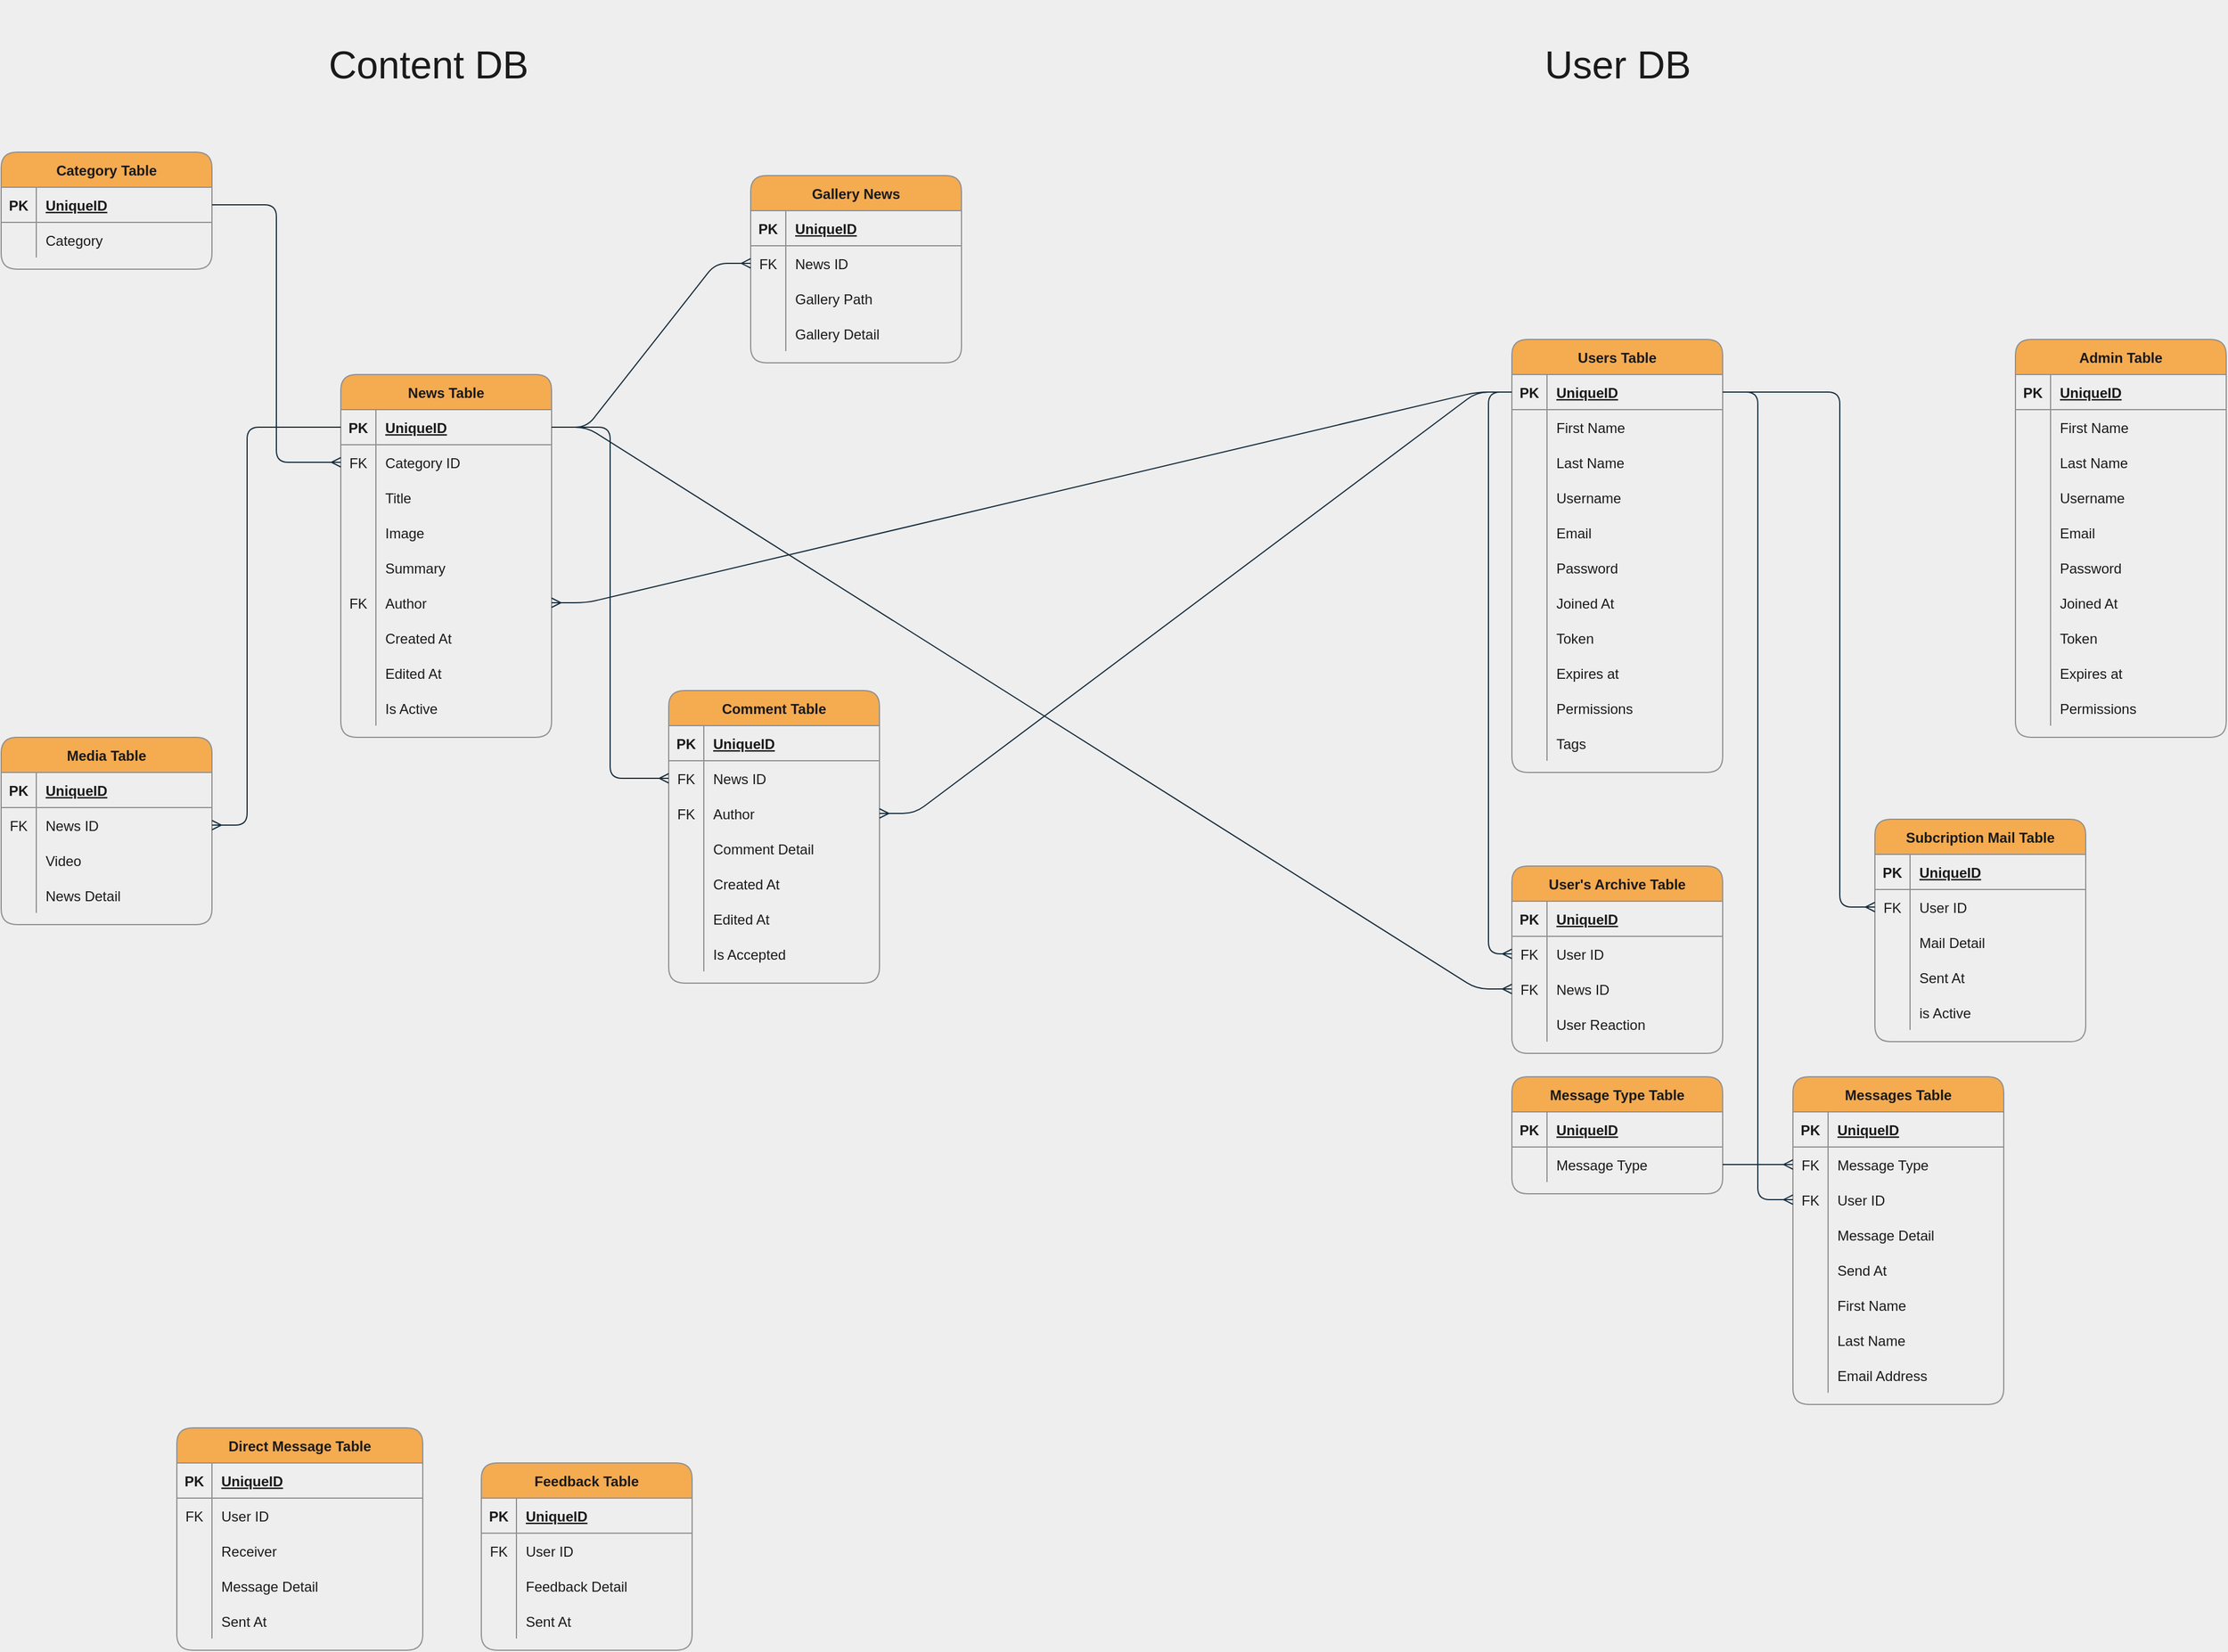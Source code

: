 <mxfile version="15.9.4" type="device"><diagram id="VP9AnInugLL7D0TWa9lN" name="All DB"><mxGraphModel dx="1237" dy="787" grid="1" gridSize="10" guides="1" tooltips="1" connect="1" arrows="1" fold="1" page="1" pageScale="1" pageWidth="850" pageHeight="1100" background="#EEEEEE" math="0" shadow="0"><root><mxCell id="0"/><mxCell id="1" parent="0"/><mxCell id="an31eZPpb7mna2BApvIn-1" value="News Table" style="shape=table;startSize=30;container=1;collapsible=1;childLayout=tableLayout;fixedRows=1;rowLines=0;fontStyle=1;align=center;resizeLast=1;fillColor=#F5AB50;strokeColor=#909090;fontColor=#1A1A1A;rounded=1;" vertex="1" parent="1"><mxGeometry x="600" y="740" width="180" height="310" as="geometry"><mxRectangle x="600" y="740" width="100" height="30" as="alternateBounds"/></mxGeometry></mxCell><mxCell id="an31eZPpb7mna2BApvIn-2" value="" style="shape=partialRectangle;collapsible=0;dropTarget=0;pointerEvents=0;fillColor=none;top=0;left=0;bottom=1;right=0;points=[[0,0.5],[1,0.5]];portConstraint=eastwest;strokeColor=#909090;fontColor=#1A1A1A;rounded=1;" vertex="1" parent="an31eZPpb7mna2BApvIn-1"><mxGeometry y="30" width="180" height="30" as="geometry"/></mxCell><mxCell id="an31eZPpb7mna2BApvIn-3" value="PK" style="shape=partialRectangle;connectable=0;fillColor=none;top=0;left=0;bottom=0;right=0;fontStyle=1;overflow=hidden;strokeColor=#909090;fontColor=#1A1A1A;rounded=1;" vertex="1" parent="an31eZPpb7mna2BApvIn-2"><mxGeometry width="30" height="30" as="geometry"><mxRectangle width="30" height="30" as="alternateBounds"/></mxGeometry></mxCell><mxCell id="an31eZPpb7mna2BApvIn-4" value="UniqueID" style="shape=partialRectangle;connectable=0;fillColor=none;top=0;left=0;bottom=0;right=0;align=left;spacingLeft=6;fontStyle=5;overflow=hidden;strokeColor=#909090;fontColor=#1A1A1A;rounded=1;" vertex="1" parent="an31eZPpb7mna2BApvIn-2"><mxGeometry x="30" width="150" height="30" as="geometry"><mxRectangle width="150" height="30" as="alternateBounds"/></mxGeometry></mxCell><mxCell id="an31eZPpb7mna2BApvIn-5" value="" style="shape=partialRectangle;collapsible=0;dropTarget=0;pointerEvents=0;fillColor=none;top=0;left=0;bottom=0;right=0;points=[[0,0.5],[1,0.5]];portConstraint=eastwest;strokeColor=#909090;fontColor=#1A1A1A;rounded=1;" vertex="1" parent="an31eZPpb7mna2BApvIn-1"><mxGeometry y="60" width="180" height="30" as="geometry"/></mxCell><mxCell id="an31eZPpb7mna2BApvIn-6" value="FK" style="shape=partialRectangle;connectable=0;fillColor=none;top=0;left=0;bottom=0;right=0;editable=1;overflow=hidden;strokeColor=#909090;fontColor=#1A1A1A;rounded=1;" vertex="1" parent="an31eZPpb7mna2BApvIn-5"><mxGeometry width="30" height="30" as="geometry"><mxRectangle width="30" height="30" as="alternateBounds"/></mxGeometry></mxCell><mxCell id="an31eZPpb7mna2BApvIn-7" value="Category ID" style="shape=partialRectangle;connectable=0;fillColor=none;top=0;left=0;bottom=0;right=0;align=left;spacingLeft=6;overflow=hidden;strokeColor=#909090;fontColor=#1A1A1A;rounded=1;" vertex="1" parent="an31eZPpb7mna2BApvIn-5"><mxGeometry x="30" width="150" height="30" as="geometry"><mxRectangle width="150" height="30" as="alternateBounds"/></mxGeometry></mxCell><mxCell id="an31eZPpb7mna2BApvIn-8" value="" style="shape=partialRectangle;collapsible=0;dropTarget=0;pointerEvents=0;fillColor=none;top=0;left=0;bottom=0;right=0;points=[[0,0.5],[1,0.5]];portConstraint=eastwest;strokeColor=#909090;fontColor=#1A1A1A;rounded=1;" vertex="1" parent="an31eZPpb7mna2BApvIn-1"><mxGeometry y="90" width="180" height="30" as="geometry"/></mxCell><mxCell id="an31eZPpb7mna2BApvIn-9" value="" style="shape=partialRectangle;connectable=0;fillColor=none;top=0;left=0;bottom=0;right=0;editable=1;overflow=hidden;strokeColor=#909090;fontColor=#1A1A1A;rounded=1;" vertex="1" parent="an31eZPpb7mna2BApvIn-8"><mxGeometry width="30" height="30" as="geometry"><mxRectangle width="30" height="30" as="alternateBounds"/></mxGeometry></mxCell><mxCell id="an31eZPpb7mna2BApvIn-10" value="Title" style="shape=partialRectangle;connectable=0;fillColor=none;top=0;left=0;bottom=0;right=0;align=left;spacingLeft=6;overflow=hidden;strokeColor=#909090;fontColor=#1A1A1A;rounded=1;" vertex="1" parent="an31eZPpb7mna2BApvIn-8"><mxGeometry x="30" width="150" height="30" as="geometry"><mxRectangle width="150" height="30" as="alternateBounds"/></mxGeometry></mxCell><mxCell id="an31eZPpb7mna2BApvIn-11" value="" style="shape=partialRectangle;collapsible=0;dropTarget=0;pointerEvents=0;fillColor=none;top=0;left=0;bottom=0;right=0;points=[[0,0.5],[1,0.5]];portConstraint=eastwest;strokeColor=#909090;fontColor=#1A1A1A;rounded=1;" vertex="1" parent="an31eZPpb7mna2BApvIn-1"><mxGeometry y="120" width="180" height="30" as="geometry"/></mxCell><mxCell id="an31eZPpb7mna2BApvIn-12" value="" style="shape=partialRectangle;connectable=0;fillColor=none;top=0;left=0;bottom=0;right=0;editable=1;overflow=hidden;strokeColor=#909090;fontColor=#1A1A1A;rounded=1;" vertex="1" parent="an31eZPpb7mna2BApvIn-11"><mxGeometry width="30" height="30" as="geometry"><mxRectangle width="30" height="30" as="alternateBounds"/></mxGeometry></mxCell><mxCell id="an31eZPpb7mna2BApvIn-13" value="Image" style="shape=partialRectangle;connectable=0;fillColor=none;top=0;left=0;bottom=0;right=0;align=left;spacingLeft=6;overflow=hidden;strokeColor=#909090;fontColor=#1A1A1A;rounded=1;" vertex="1" parent="an31eZPpb7mna2BApvIn-11"><mxGeometry x="30" width="150" height="30" as="geometry"><mxRectangle width="150" height="30" as="alternateBounds"/></mxGeometry></mxCell><mxCell id="an31eZPpb7mna2BApvIn-14" style="shape=partialRectangle;collapsible=0;dropTarget=0;pointerEvents=0;fillColor=none;top=0;left=0;bottom=0;right=0;points=[[0,0.5],[1,0.5]];portConstraint=eastwest;strokeColor=#909090;fontColor=#1A1A1A;rounded=1;" vertex="1" parent="an31eZPpb7mna2BApvIn-1"><mxGeometry y="150" width="180" height="30" as="geometry"/></mxCell><mxCell id="an31eZPpb7mna2BApvIn-15" style="shape=partialRectangle;connectable=0;fillColor=none;top=0;left=0;bottom=0;right=0;editable=1;overflow=hidden;strokeColor=#909090;fontColor=#1A1A1A;rounded=1;" vertex="1" parent="an31eZPpb7mna2BApvIn-14"><mxGeometry width="30" height="30" as="geometry"><mxRectangle width="30" height="30" as="alternateBounds"/></mxGeometry></mxCell><mxCell id="an31eZPpb7mna2BApvIn-16" value="Summary" style="shape=partialRectangle;connectable=0;fillColor=none;top=0;left=0;bottom=0;right=0;align=left;spacingLeft=6;overflow=hidden;strokeColor=#909090;fontColor=#1A1A1A;rounded=1;" vertex="1" parent="an31eZPpb7mna2BApvIn-14"><mxGeometry x="30" width="150" height="30" as="geometry"><mxRectangle width="150" height="30" as="alternateBounds"/></mxGeometry></mxCell><mxCell id="an31eZPpb7mna2BApvIn-17" style="shape=partialRectangle;collapsible=0;dropTarget=0;pointerEvents=0;fillColor=none;top=0;left=0;bottom=0;right=0;points=[[0,0.5],[1,0.5]];portConstraint=eastwest;strokeColor=#909090;fontColor=#1A1A1A;rounded=1;" vertex="1" parent="an31eZPpb7mna2BApvIn-1"><mxGeometry y="180" width="180" height="30" as="geometry"/></mxCell><mxCell id="an31eZPpb7mna2BApvIn-18" value="FK" style="shape=partialRectangle;connectable=0;fillColor=none;top=0;left=0;bottom=0;right=0;editable=1;overflow=hidden;strokeColor=#909090;fontColor=#1A1A1A;rounded=1;" vertex="1" parent="an31eZPpb7mna2BApvIn-17"><mxGeometry width="30" height="30" as="geometry"><mxRectangle width="30" height="30" as="alternateBounds"/></mxGeometry></mxCell><mxCell id="an31eZPpb7mna2BApvIn-19" value="Author" style="shape=partialRectangle;connectable=0;fillColor=none;top=0;left=0;bottom=0;right=0;align=left;spacingLeft=6;overflow=hidden;strokeColor=#909090;fontColor=#1A1A1A;rounded=1;" vertex="1" parent="an31eZPpb7mna2BApvIn-17"><mxGeometry x="30" width="150" height="30" as="geometry"><mxRectangle width="150" height="30" as="alternateBounds"/></mxGeometry></mxCell><mxCell id="an31eZPpb7mna2BApvIn-20" style="shape=partialRectangle;collapsible=0;dropTarget=0;pointerEvents=0;fillColor=none;top=0;left=0;bottom=0;right=0;points=[[0,0.5],[1,0.5]];portConstraint=eastwest;strokeColor=#909090;fontColor=#1A1A1A;rounded=1;" vertex="1" parent="an31eZPpb7mna2BApvIn-1"><mxGeometry y="210" width="180" height="30" as="geometry"/></mxCell><mxCell id="an31eZPpb7mna2BApvIn-21" style="shape=partialRectangle;connectable=0;fillColor=none;top=0;left=0;bottom=0;right=0;editable=1;overflow=hidden;strokeColor=#909090;fontColor=#1A1A1A;rounded=1;" vertex="1" parent="an31eZPpb7mna2BApvIn-20"><mxGeometry width="30" height="30" as="geometry"><mxRectangle width="30" height="30" as="alternateBounds"/></mxGeometry></mxCell><mxCell id="an31eZPpb7mna2BApvIn-22" value="Created At" style="shape=partialRectangle;connectable=0;fillColor=none;top=0;left=0;bottom=0;right=0;align=left;spacingLeft=6;overflow=hidden;strokeColor=#909090;fontColor=#1A1A1A;rounded=1;" vertex="1" parent="an31eZPpb7mna2BApvIn-20"><mxGeometry x="30" width="150" height="30" as="geometry"><mxRectangle width="150" height="30" as="alternateBounds"/></mxGeometry></mxCell><mxCell id="an31eZPpb7mna2BApvIn-23" style="shape=partialRectangle;collapsible=0;dropTarget=0;pointerEvents=0;fillColor=none;top=0;left=0;bottom=0;right=0;points=[[0,0.5],[1,0.5]];portConstraint=eastwest;strokeColor=#909090;fontColor=#1A1A1A;rounded=1;" vertex="1" parent="an31eZPpb7mna2BApvIn-1"><mxGeometry y="240" width="180" height="30" as="geometry"/></mxCell><mxCell id="an31eZPpb7mna2BApvIn-24" style="shape=partialRectangle;connectable=0;fillColor=none;top=0;left=0;bottom=0;right=0;editable=1;overflow=hidden;strokeColor=#909090;fontColor=#1A1A1A;rounded=1;" vertex="1" parent="an31eZPpb7mna2BApvIn-23"><mxGeometry width="30" height="30" as="geometry"><mxRectangle width="30" height="30" as="alternateBounds"/></mxGeometry></mxCell><mxCell id="an31eZPpb7mna2BApvIn-25" value="Edited At" style="shape=partialRectangle;connectable=0;fillColor=none;top=0;left=0;bottom=0;right=0;align=left;spacingLeft=6;overflow=hidden;strokeColor=#909090;fontColor=#1A1A1A;rounded=1;" vertex="1" parent="an31eZPpb7mna2BApvIn-23"><mxGeometry x="30" width="150" height="30" as="geometry"><mxRectangle width="150" height="30" as="alternateBounds"/></mxGeometry></mxCell><mxCell id="an31eZPpb7mna2BApvIn-26" style="shape=partialRectangle;collapsible=0;dropTarget=0;pointerEvents=0;fillColor=none;top=0;left=0;bottom=0;right=0;points=[[0,0.5],[1,0.5]];portConstraint=eastwest;strokeColor=#909090;fontColor=#1A1A1A;rounded=1;" vertex="1" parent="an31eZPpb7mna2BApvIn-1"><mxGeometry y="270" width="180" height="30" as="geometry"/></mxCell><mxCell id="an31eZPpb7mna2BApvIn-27" style="shape=partialRectangle;connectable=0;fillColor=none;top=0;left=0;bottom=0;right=0;editable=1;overflow=hidden;strokeColor=#909090;fontColor=#1A1A1A;rounded=1;" vertex="1" parent="an31eZPpb7mna2BApvIn-26"><mxGeometry width="30" height="30" as="geometry"><mxRectangle width="30" height="30" as="alternateBounds"/></mxGeometry></mxCell><mxCell id="an31eZPpb7mna2BApvIn-28" value="Is Active" style="shape=partialRectangle;connectable=0;fillColor=none;top=0;left=0;bottom=0;right=0;align=left;spacingLeft=6;overflow=hidden;strokeColor=#909090;fontColor=#1A1A1A;rounded=1;" vertex="1" parent="an31eZPpb7mna2BApvIn-26"><mxGeometry x="30" width="150" height="30" as="geometry"><mxRectangle width="150" height="30" as="alternateBounds"/></mxGeometry></mxCell><mxCell id="an31eZPpb7mna2BApvIn-29" value="Category Table" style="shape=table;startSize=30;container=1;collapsible=1;childLayout=tableLayout;fixedRows=1;rowLines=0;fontStyle=1;align=center;resizeLast=1;fillColor=#F5AB50;strokeColor=#909090;fontColor=#1A1A1A;rounded=1;" vertex="1" parent="1"><mxGeometry x="310" y="550" width="180" height="100" as="geometry"><mxRectangle x="310" y="550" width="120" height="30" as="alternateBounds"/></mxGeometry></mxCell><mxCell id="an31eZPpb7mna2BApvIn-30" value="" style="shape=partialRectangle;collapsible=0;dropTarget=0;pointerEvents=0;fillColor=none;top=0;left=0;bottom=1;right=0;points=[[0,0.5],[1,0.5]];portConstraint=eastwest;strokeColor=#909090;fontColor=#1A1A1A;rounded=1;" vertex="1" parent="an31eZPpb7mna2BApvIn-29"><mxGeometry y="30" width="180" height="30" as="geometry"/></mxCell><mxCell id="an31eZPpb7mna2BApvIn-31" value="PK" style="shape=partialRectangle;connectable=0;fillColor=none;top=0;left=0;bottom=0;right=0;fontStyle=1;overflow=hidden;strokeColor=#909090;fontColor=#1A1A1A;rounded=1;" vertex="1" parent="an31eZPpb7mna2BApvIn-30"><mxGeometry width="30" height="30" as="geometry"><mxRectangle width="30" height="30" as="alternateBounds"/></mxGeometry></mxCell><mxCell id="an31eZPpb7mna2BApvIn-32" value="UniqueID" style="shape=partialRectangle;connectable=0;fillColor=none;top=0;left=0;bottom=0;right=0;align=left;spacingLeft=6;fontStyle=5;overflow=hidden;strokeColor=#909090;fontColor=#1A1A1A;rounded=1;" vertex="1" parent="an31eZPpb7mna2BApvIn-30"><mxGeometry x="30" width="150" height="30" as="geometry"><mxRectangle width="150" height="30" as="alternateBounds"/></mxGeometry></mxCell><mxCell id="an31eZPpb7mna2BApvIn-33" value="" style="shape=partialRectangle;collapsible=0;dropTarget=0;pointerEvents=0;fillColor=none;top=0;left=0;bottom=0;right=0;points=[[0,0.5],[1,0.5]];portConstraint=eastwest;strokeColor=#909090;fontColor=#1A1A1A;rounded=1;" vertex="1" parent="an31eZPpb7mna2BApvIn-29"><mxGeometry y="60" width="180" height="30" as="geometry"/></mxCell><mxCell id="an31eZPpb7mna2BApvIn-34" value="" style="shape=partialRectangle;connectable=0;fillColor=none;top=0;left=0;bottom=0;right=0;editable=1;overflow=hidden;strokeColor=#909090;fontColor=#1A1A1A;rounded=1;" vertex="1" parent="an31eZPpb7mna2BApvIn-33"><mxGeometry width="30" height="30" as="geometry"><mxRectangle width="30" height="30" as="alternateBounds"/></mxGeometry></mxCell><mxCell id="an31eZPpb7mna2BApvIn-35" value="Category" style="shape=partialRectangle;connectable=0;fillColor=none;top=0;left=0;bottom=0;right=0;align=left;spacingLeft=6;overflow=hidden;strokeColor=#909090;fontColor=#1A1A1A;rounded=1;" vertex="1" parent="an31eZPpb7mna2BApvIn-33"><mxGeometry x="30" width="150" height="30" as="geometry"><mxRectangle width="150" height="30" as="alternateBounds"/></mxGeometry></mxCell><mxCell id="an31eZPpb7mna2BApvIn-36" value="" style="edgeStyle=orthogonalEdgeStyle;fontSize=12;html=1;endArrow=ERmany;exitX=1;exitY=0.5;exitDx=0;exitDy=0;entryX=0;entryY=0.5;entryDx=0;entryDy=0;strokeColor=#182E3E;fontColor=#1A1A1A;labelBackgroundColor=#EEEEEE;" edge="1" parent="1" source="an31eZPpb7mna2BApvIn-30" target="an31eZPpb7mna2BApvIn-5"><mxGeometry width="100" height="100" relative="1" as="geometry"><mxPoint x="460" y="680" as="sourcePoint"/><mxPoint x="560" y="580" as="targetPoint"/></mxGeometry></mxCell><mxCell id="an31eZPpb7mna2BApvIn-37" value="Media Table" style="shape=table;startSize=30;container=1;collapsible=1;childLayout=tableLayout;fixedRows=1;rowLines=0;fontStyle=1;align=center;resizeLast=1;fillColor=#F5AB50;strokeColor=#909090;fontColor=#1A1A1A;rounded=1;" vertex="1" parent="1"><mxGeometry x="310" y="1050" width="180" height="160" as="geometry"/></mxCell><mxCell id="an31eZPpb7mna2BApvIn-38" value="" style="shape=partialRectangle;collapsible=0;dropTarget=0;pointerEvents=0;fillColor=none;top=0;left=0;bottom=1;right=0;points=[[0,0.5],[1,0.5]];portConstraint=eastwest;strokeColor=#909090;fontColor=#1A1A1A;rounded=1;" vertex="1" parent="an31eZPpb7mna2BApvIn-37"><mxGeometry y="30" width="180" height="30" as="geometry"/></mxCell><mxCell id="an31eZPpb7mna2BApvIn-39" value="PK" style="shape=partialRectangle;connectable=0;fillColor=none;top=0;left=0;bottom=0;right=0;fontStyle=1;overflow=hidden;strokeColor=#909090;fontColor=#1A1A1A;rounded=1;" vertex="1" parent="an31eZPpb7mna2BApvIn-38"><mxGeometry width="30" height="30" as="geometry"><mxRectangle width="30" height="30" as="alternateBounds"/></mxGeometry></mxCell><mxCell id="an31eZPpb7mna2BApvIn-40" value="UniqueID" style="shape=partialRectangle;connectable=0;fillColor=none;top=0;left=0;bottom=0;right=0;align=left;spacingLeft=6;fontStyle=5;overflow=hidden;strokeColor=#909090;fontColor=#1A1A1A;rounded=1;" vertex="1" parent="an31eZPpb7mna2BApvIn-38"><mxGeometry x="30" width="150" height="30" as="geometry"><mxRectangle width="150" height="30" as="alternateBounds"/></mxGeometry></mxCell><mxCell id="an31eZPpb7mna2BApvIn-41" value="" style="shape=partialRectangle;collapsible=0;dropTarget=0;pointerEvents=0;fillColor=none;top=0;left=0;bottom=0;right=0;points=[[0,0.5],[1,0.5]];portConstraint=eastwest;strokeColor=#909090;fontColor=#1A1A1A;rounded=1;" vertex="1" parent="an31eZPpb7mna2BApvIn-37"><mxGeometry y="60" width="180" height="30" as="geometry"/></mxCell><mxCell id="an31eZPpb7mna2BApvIn-42" value="FK" style="shape=partialRectangle;connectable=0;fillColor=none;top=0;left=0;bottom=0;right=0;editable=1;overflow=hidden;strokeColor=#909090;fontColor=#1A1A1A;rounded=1;" vertex="1" parent="an31eZPpb7mna2BApvIn-41"><mxGeometry width="30" height="30" as="geometry"><mxRectangle width="30" height="30" as="alternateBounds"/></mxGeometry></mxCell><mxCell id="an31eZPpb7mna2BApvIn-43" value="News ID" style="shape=partialRectangle;connectable=0;fillColor=none;top=0;left=0;bottom=0;right=0;align=left;spacingLeft=6;overflow=hidden;strokeColor=#909090;fontColor=#1A1A1A;rounded=1;" vertex="1" parent="an31eZPpb7mna2BApvIn-41"><mxGeometry x="30" width="150" height="30" as="geometry"><mxRectangle width="150" height="30" as="alternateBounds"/></mxGeometry></mxCell><mxCell id="an31eZPpb7mna2BApvIn-44" value="" style="shape=partialRectangle;collapsible=0;dropTarget=0;pointerEvents=0;fillColor=none;top=0;left=0;bottom=0;right=0;points=[[0,0.5],[1,0.5]];portConstraint=eastwest;strokeColor=#909090;fontColor=#1A1A1A;rounded=1;" vertex="1" parent="an31eZPpb7mna2BApvIn-37"><mxGeometry y="90" width="180" height="30" as="geometry"/></mxCell><mxCell id="an31eZPpb7mna2BApvIn-45" value="" style="shape=partialRectangle;connectable=0;fillColor=none;top=0;left=0;bottom=0;right=0;editable=1;overflow=hidden;strokeColor=#909090;fontColor=#1A1A1A;rounded=1;" vertex="1" parent="an31eZPpb7mna2BApvIn-44"><mxGeometry width="30" height="30" as="geometry"><mxRectangle width="30" height="30" as="alternateBounds"/></mxGeometry></mxCell><mxCell id="an31eZPpb7mna2BApvIn-46" value="Video" style="shape=partialRectangle;connectable=0;fillColor=none;top=0;left=0;bottom=0;right=0;align=left;spacingLeft=6;overflow=hidden;strokeColor=#909090;fontColor=#1A1A1A;rounded=1;" vertex="1" parent="an31eZPpb7mna2BApvIn-44"><mxGeometry x="30" width="150" height="30" as="geometry"><mxRectangle width="150" height="30" as="alternateBounds"/></mxGeometry></mxCell><mxCell id="an31eZPpb7mna2BApvIn-47" value="" style="shape=partialRectangle;collapsible=0;dropTarget=0;pointerEvents=0;fillColor=none;top=0;left=0;bottom=0;right=0;points=[[0,0.5],[1,0.5]];portConstraint=eastwest;strokeColor=#909090;fontColor=#1A1A1A;rounded=1;" vertex="1" parent="an31eZPpb7mna2BApvIn-37"><mxGeometry y="120" width="180" height="30" as="geometry"/></mxCell><mxCell id="an31eZPpb7mna2BApvIn-48" value="" style="shape=partialRectangle;connectable=0;fillColor=none;top=0;left=0;bottom=0;right=0;editable=1;overflow=hidden;strokeColor=#909090;fontColor=#1A1A1A;rounded=1;" vertex="1" parent="an31eZPpb7mna2BApvIn-47"><mxGeometry width="30" height="30" as="geometry"><mxRectangle width="30" height="30" as="alternateBounds"/></mxGeometry></mxCell><mxCell id="an31eZPpb7mna2BApvIn-49" value="News Detail" style="shape=partialRectangle;connectable=0;fillColor=none;top=0;left=0;bottom=0;right=0;align=left;spacingLeft=6;overflow=hidden;strokeColor=#909090;fontColor=#1A1A1A;rounded=1;" vertex="1" parent="an31eZPpb7mna2BApvIn-47"><mxGeometry x="30" width="150" height="30" as="geometry"><mxRectangle width="150" height="30" as="alternateBounds"/></mxGeometry></mxCell><mxCell id="an31eZPpb7mna2BApvIn-50" value="" style="edgeStyle=orthogonalEdgeStyle;fontSize=12;html=1;endArrow=ERmany;fontColor=#1A1A1A;entryX=1;entryY=0.5;entryDx=0;entryDy=0;exitX=0;exitY=0.5;exitDx=0;exitDy=0;labelBackgroundColor=#EEEEEE;strokeColor=#182E3E;" edge="1" parent="1" source="an31eZPpb7mna2BApvIn-2" target="an31eZPpb7mna2BApvIn-41"><mxGeometry width="100" height="100" relative="1" as="geometry"><mxPoint x="710" y="1070" as="sourcePoint"/><mxPoint x="610" y="1170" as="targetPoint"/><Array as="points"><mxPoint x="520" y="785"/><mxPoint x="520" y="1125"/></Array></mxGeometry></mxCell><mxCell id="an31eZPpb7mna2BApvIn-51" value="Comment Table" style="shape=table;startSize=30;container=1;collapsible=1;childLayout=tableLayout;fixedRows=1;rowLines=0;fontStyle=1;align=center;resizeLast=1;strokeColor=#909090;fillColor=#F5AB50;fontColor=#1A1A1A;rounded=1;" vertex="1" parent="1"><mxGeometry x="880" y="1010" width="180" height="250" as="geometry"><mxRectangle x="730" y="930" width="120" height="30" as="alternateBounds"/></mxGeometry></mxCell><mxCell id="an31eZPpb7mna2BApvIn-52" value="" style="shape=partialRectangle;collapsible=0;dropTarget=0;pointerEvents=0;fillColor=none;top=0;left=0;bottom=1;right=0;points=[[0,0.5],[1,0.5]];portConstraint=eastwest;strokeColor=#909090;fontColor=#1A1A1A;rounded=1;" vertex="1" parent="an31eZPpb7mna2BApvIn-51"><mxGeometry y="30" width="180" height="30" as="geometry"/></mxCell><mxCell id="an31eZPpb7mna2BApvIn-53" value="PK" style="shape=partialRectangle;connectable=0;fillColor=none;top=0;left=0;bottom=0;right=0;fontStyle=1;overflow=hidden;strokeColor=#909090;fontColor=#1A1A1A;rounded=1;" vertex="1" parent="an31eZPpb7mna2BApvIn-52"><mxGeometry width="30" height="30" as="geometry"><mxRectangle width="30" height="30" as="alternateBounds"/></mxGeometry></mxCell><mxCell id="an31eZPpb7mna2BApvIn-54" value="UniqueID" style="shape=partialRectangle;connectable=0;fillColor=none;top=0;left=0;bottom=0;right=0;align=left;spacingLeft=6;fontStyle=5;overflow=hidden;strokeColor=#909090;fontColor=#1A1A1A;rounded=1;" vertex="1" parent="an31eZPpb7mna2BApvIn-52"><mxGeometry x="30" width="150" height="30" as="geometry"><mxRectangle width="150" height="30" as="alternateBounds"/></mxGeometry></mxCell><mxCell id="an31eZPpb7mna2BApvIn-55" style="shape=partialRectangle;collapsible=0;dropTarget=0;pointerEvents=0;fillColor=none;top=0;left=0;bottom=0;right=0;points=[[0,0.5],[1,0.5]];portConstraint=eastwest;strokeColor=#909090;fontColor=#1A1A1A;rounded=1;" vertex="1" parent="an31eZPpb7mna2BApvIn-51"><mxGeometry y="60" width="180" height="30" as="geometry"/></mxCell><mxCell id="an31eZPpb7mna2BApvIn-56" value="FK" style="shape=partialRectangle;connectable=0;fillColor=none;top=0;left=0;bottom=0;right=0;editable=1;overflow=hidden;strokeColor=#909090;fontColor=#1A1A1A;rounded=1;" vertex="1" parent="an31eZPpb7mna2BApvIn-55"><mxGeometry width="30" height="30" as="geometry"><mxRectangle width="30" height="30" as="alternateBounds"/></mxGeometry></mxCell><mxCell id="an31eZPpb7mna2BApvIn-57" value="News ID" style="shape=partialRectangle;connectable=0;fillColor=none;top=0;left=0;bottom=0;right=0;align=left;spacingLeft=6;overflow=hidden;strokeColor=#909090;fontColor=#1A1A1A;rounded=1;" vertex="1" parent="an31eZPpb7mna2BApvIn-55"><mxGeometry x="30" width="150" height="30" as="geometry"><mxRectangle width="150" height="30" as="alternateBounds"/></mxGeometry></mxCell><mxCell id="an31eZPpb7mna2BApvIn-58" value="" style="shape=partialRectangle;collapsible=0;dropTarget=0;pointerEvents=0;fillColor=none;top=0;left=0;bottom=0;right=0;points=[[0,0.5],[1,0.5]];portConstraint=eastwest;strokeColor=#909090;fontColor=#1A1A1A;rounded=1;" vertex="1" parent="an31eZPpb7mna2BApvIn-51"><mxGeometry y="90" width="180" height="30" as="geometry"/></mxCell><mxCell id="an31eZPpb7mna2BApvIn-59" value="FK" style="shape=partialRectangle;connectable=0;fillColor=none;top=0;left=0;bottom=0;right=0;editable=1;overflow=hidden;strokeColor=#909090;fontColor=#1A1A1A;rounded=1;" vertex="1" parent="an31eZPpb7mna2BApvIn-58"><mxGeometry width="30" height="30" as="geometry"><mxRectangle width="30" height="30" as="alternateBounds"/></mxGeometry></mxCell><mxCell id="an31eZPpb7mna2BApvIn-60" value="Author" style="shape=partialRectangle;connectable=0;fillColor=none;top=0;left=0;bottom=0;right=0;align=left;spacingLeft=6;overflow=hidden;strokeColor=#909090;fontColor=#1A1A1A;rounded=1;" vertex="1" parent="an31eZPpb7mna2BApvIn-58"><mxGeometry x="30" width="150" height="30" as="geometry"><mxRectangle width="150" height="30" as="alternateBounds"/></mxGeometry></mxCell><mxCell id="an31eZPpb7mna2BApvIn-61" style="shape=partialRectangle;collapsible=0;dropTarget=0;pointerEvents=0;fillColor=none;top=0;left=0;bottom=0;right=0;points=[[0,0.5],[1,0.5]];portConstraint=eastwest;strokeColor=#909090;fontColor=#1A1A1A;rounded=1;" vertex="1" parent="an31eZPpb7mna2BApvIn-51"><mxGeometry y="120" width="180" height="30" as="geometry"/></mxCell><mxCell id="an31eZPpb7mna2BApvIn-62" style="shape=partialRectangle;connectable=0;fillColor=none;top=0;left=0;bottom=0;right=0;editable=1;overflow=hidden;strokeColor=#909090;fontColor=#1A1A1A;rounded=1;" vertex="1" parent="an31eZPpb7mna2BApvIn-61"><mxGeometry width="30" height="30" as="geometry"><mxRectangle width="30" height="30" as="alternateBounds"/></mxGeometry></mxCell><mxCell id="an31eZPpb7mna2BApvIn-63" value="Comment Detail" style="shape=partialRectangle;connectable=0;fillColor=none;top=0;left=0;bottom=0;right=0;align=left;spacingLeft=6;overflow=hidden;strokeColor=#909090;fontColor=#1A1A1A;rounded=1;" vertex="1" parent="an31eZPpb7mna2BApvIn-61"><mxGeometry x="30" width="150" height="30" as="geometry"><mxRectangle width="150" height="30" as="alternateBounds"/></mxGeometry></mxCell><mxCell id="an31eZPpb7mna2BApvIn-64" value="" style="shape=partialRectangle;collapsible=0;dropTarget=0;pointerEvents=0;fillColor=none;top=0;left=0;bottom=0;right=0;points=[[0,0.5],[1,0.5]];portConstraint=eastwest;strokeColor=#909090;fontColor=#1A1A1A;rounded=1;" vertex="1" parent="an31eZPpb7mna2BApvIn-51"><mxGeometry y="150" width="180" height="30" as="geometry"/></mxCell><mxCell id="an31eZPpb7mna2BApvIn-65" value="" style="shape=partialRectangle;connectable=0;fillColor=none;top=0;left=0;bottom=0;right=0;editable=1;overflow=hidden;strokeColor=#909090;fontColor=#1A1A1A;rounded=1;" vertex="1" parent="an31eZPpb7mna2BApvIn-64"><mxGeometry width="30" height="30" as="geometry"><mxRectangle width="30" height="30" as="alternateBounds"/></mxGeometry></mxCell><mxCell id="an31eZPpb7mna2BApvIn-66" value="Created At" style="shape=partialRectangle;connectable=0;fillColor=none;top=0;left=0;bottom=0;right=0;align=left;spacingLeft=6;overflow=hidden;strokeColor=#909090;fontColor=#1A1A1A;rounded=1;" vertex="1" parent="an31eZPpb7mna2BApvIn-64"><mxGeometry x="30" width="150" height="30" as="geometry"><mxRectangle width="150" height="30" as="alternateBounds"/></mxGeometry></mxCell><mxCell id="an31eZPpb7mna2BApvIn-67" value="" style="shape=partialRectangle;collapsible=0;dropTarget=0;pointerEvents=0;fillColor=none;top=0;left=0;bottom=0;right=0;points=[[0,0.5],[1,0.5]];portConstraint=eastwest;strokeColor=#909090;fontColor=#1A1A1A;rounded=1;" vertex="1" parent="an31eZPpb7mna2BApvIn-51"><mxGeometry y="180" width="180" height="30" as="geometry"/></mxCell><mxCell id="an31eZPpb7mna2BApvIn-68" value="" style="shape=partialRectangle;connectable=0;fillColor=none;top=0;left=0;bottom=0;right=0;editable=1;overflow=hidden;strokeColor=#909090;fontColor=#1A1A1A;rounded=1;" vertex="1" parent="an31eZPpb7mna2BApvIn-67"><mxGeometry width="30" height="30" as="geometry"><mxRectangle width="30" height="30" as="alternateBounds"/></mxGeometry></mxCell><mxCell id="an31eZPpb7mna2BApvIn-69" value="Edited At" style="shape=partialRectangle;connectable=0;fillColor=none;top=0;left=0;bottom=0;right=0;align=left;spacingLeft=6;overflow=hidden;strokeColor=#909090;fontColor=#1A1A1A;rounded=1;" vertex="1" parent="an31eZPpb7mna2BApvIn-67"><mxGeometry x="30" width="150" height="30" as="geometry"><mxRectangle width="150" height="30" as="alternateBounds"/></mxGeometry></mxCell><mxCell id="an31eZPpb7mna2BApvIn-70" style="shape=partialRectangle;collapsible=0;dropTarget=0;pointerEvents=0;fillColor=none;top=0;left=0;bottom=0;right=0;points=[[0,0.5],[1,0.5]];portConstraint=eastwest;strokeColor=#909090;fontColor=#1A1A1A;rounded=1;" vertex="1" parent="an31eZPpb7mna2BApvIn-51"><mxGeometry y="210" width="180" height="30" as="geometry"/></mxCell><mxCell id="an31eZPpb7mna2BApvIn-71" style="shape=partialRectangle;connectable=0;fillColor=none;top=0;left=0;bottom=0;right=0;editable=1;overflow=hidden;strokeColor=#909090;fontColor=#1A1A1A;rounded=1;" vertex="1" parent="an31eZPpb7mna2BApvIn-70"><mxGeometry width="30" height="30" as="geometry"><mxRectangle width="30" height="30" as="alternateBounds"/></mxGeometry></mxCell><mxCell id="an31eZPpb7mna2BApvIn-72" value="Is Accepted" style="shape=partialRectangle;connectable=0;fillColor=none;top=0;left=0;bottom=0;right=0;align=left;spacingLeft=6;overflow=hidden;strokeColor=#909090;fontColor=#1A1A1A;rounded=1;" vertex="1" parent="an31eZPpb7mna2BApvIn-70"><mxGeometry x="30" width="150" height="30" as="geometry"><mxRectangle width="150" height="30" as="alternateBounds"/></mxGeometry></mxCell><mxCell id="an31eZPpb7mna2BApvIn-73" value="" style="edgeStyle=orthogonalEdgeStyle;fontSize=12;html=1;endArrow=ERmany;strokeColor=#182E3E;exitX=1;exitY=0.5;exitDx=0;exitDy=0;entryX=0;entryY=0.5;entryDx=0;entryDy=0;labelBackgroundColor=#EEEEEE;fontColor=#1A1A1A;" edge="1" parent="1" source="an31eZPpb7mna2BApvIn-2" target="an31eZPpb7mna2BApvIn-55"><mxGeometry width="100" height="100" relative="1" as="geometry"><mxPoint x="830" y="920" as="sourcePoint"/><mxPoint x="930" y="820" as="targetPoint"/></mxGeometry></mxCell><mxCell id="an31eZPpb7mna2BApvIn-74" value="&lt;font style=&quot;font-size: 33px&quot;&gt;Content DB&lt;/font&gt;" style="text;html=1;strokeColor=none;fillColor=none;align=center;verticalAlign=middle;whiteSpace=wrap;fontColor=#1A1A1A;rounded=1;" vertex="1" parent="1"><mxGeometry x="550" y="420" width="250" height="110" as="geometry"/></mxCell><mxCell id="an31eZPpb7mna2BApvIn-75" value="Users Table" style="shape=table;startSize=30;container=1;collapsible=1;childLayout=tableLayout;fixedRows=1;rowLines=0;fontStyle=1;align=center;resizeLast=1;strokeColor=#909090;fillColor=#F5AB50;fontColor=#1A1A1A;rounded=1;" vertex="1" parent="1"><mxGeometry x="1600" y="710" width="180" height="370" as="geometry"/></mxCell><mxCell id="an31eZPpb7mna2BApvIn-76" value="" style="shape=partialRectangle;collapsible=0;dropTarget=0;pointerEvents=0;fillColor=none;top=0;left=0;bottom=1;right=0;points=[[0,0.5],[1,0.5]];portConstraint=eastwest;strokeColor=#909090;fontColor=#1A1A1A;rounded=1;" vertex="1" parent="an31eZPpb7mna2BApvIn-75"><mxGeometry y="30" width="180" height="30" as="geometry"/></mxCell><mxCell id="an31eZPpb7mna2BApvIn-77" value="PK" style="shape=partialRectangle;connectable=0;fillColor=none;top=0;left=0;bottom=0;right=0;fontStyle=1;overflow=hidden;strokeColor=#909090;fontColor=#1A1A1A;rounded=1;" vertex="1" parent="an31eZPpb7mna2BApvIn-76"><mxGeometry width="30" height="30" as="geometry"><mxRectangle width="30" height="30" as="alternateBounds"/></mxGeometry></mxCell><mxCell id="an31eZPpb7mna2BApvIn-78" value="UniqueID" style="shape=partialRectangle;connectable=0;fillColor=none;top=0;left=0;bottom=0;right=0;align=left;spacingLeft=6;fontStyle=5;overflow=hidden;strokeColor=#909090;fontColor=#1A1A1A;rounded=1;" vertex="1" parent="an31eZPpb7mna2BApvIn-76"><mxGeometry x="30" width="150" height="30" as="geometry"><mxRectangle width="150" height="30" as="alternateBounds"/></mxGeometry></mxCell><mxCell id="an31eZPpb7mna2BApvIn-79" value="" style="shape=partialRectangle;collapsible=0;dropTarget=0;pointerEvents=0;fillColor=none;top=0;left=0;bottom=0;right=0;points=[[0,0.5],[1,0.5]];portConstraint=eastwest;strokeColor=#909090;fontColor=#1A1A1A;rounded=1;" vertex="1" parent="an31eZPpb7mna2BApvIn-75"><mxGeometry y="60" width="180" height="30" as="geometry"/></mxCell><mxCell id="an31eZPpb7mna2BApvIn-80" value="" style="shape=partialRectangle;connectable=0;fillColor=none;top=0;left=0;bottom=0;right=0;editable=1;overflow=hidden;strokeColor=#909090;fontColor=#1A1A1A;rounded=1;" vertex="1" parent="an31eZPpb7mna2BApvIn-79"><mxGeometry width="30" height="30" as="geometry"><mxRectangle width="30" height="30" as="alternateBounds"/></mxGeometry></mxCell><mxCell id="an31eZPpb7mna2BApvIn-81" value="First Name" style="shape=partialRectangle;connectable=0;fillColor=none;top=0;left=0;bottom=0;right=0;align=left;spacingLeft=6;overflow=hidden;strokeColor=#909090;fontColor=#1A1A1A;rounded=1;" vertex="1" parent="an31eZPpb7mna2BApvIn-79"><mxGeometry x="30" width="150" height="30" as="geometry"><mxRectangle width="150" height="30" as="alternateBounds"/></mxGeometry></mxCell><mxCell id="an31eZPpb7mna2BApvIn-82" value="" style="shape=partialRectangle;collapsible=0;dropTarget=0;pointerEvents=0;fillColor=none;top=0;left=0;bottom=0;right=0;points=[[0,0.5],[1,0.5]];portConstraint=eastwest;strokeColor=#909090;fontColor=#1A1A1A;rounded=1;" vertex="1" parent="an31eZPpb7mna2BApvIn-75"><mxGeometry y="90" width="180" height="30" as="geometry"/></mxCell><mxCell id="an31eZPpb7mna2BApvIn-83" value="" style="shape=partialRectangle;connectable=0;fillColor=none;top=0;left=0;bottom=0;right=0;editable=1;overflow=hidden;strokeColor=#909090;fontColor=#1A1A1A;rounded=1;" vertex="1" parent="an31eZPpb7mna2BApvIn-82"><mxGeometry width="30" height="30" as="geometry"><mxRectangle width="30" height="30" as="alternateBounds"/></mxGeometry></mxCell><mxCell id="an31eZPpb7mna2BApvIn-84" value="Last Name" style="shape=partialRectangle;connectable=0;fillColor=none;top=0;left=0;bottom=0;right=0;align=left;spacingLeft=6;overflow=hidden;strokeColor=#909090;fontColor=#1A1A1A;rounded=1;" vertex="1" parent="an31eZPpb7mna2BApvIn-82"><mxGeometry x="30" width="150" height="30" as="geometry"><mxRectangle width="150" height="30" as="alternateBounds"/></mxGeometry></mxCell><mxCell id="an31eZPpb7mna2BApvIn-85" value="" style="shape=partialRectangle;collapsible=0;dropTarget=0;pointerEvents=0;fillColor=none;top=0;left=0;bottom=0;right=0;points=[[0,0.5],[1,0.5]];portConstraint=eastwest;strokeColor=#909090;fontColor=#1A1A1A;rounded=1;" vertex="1" parent="an31eZPpb7mna2BApvIn-75"><mxGeometry y="120" width="180" height="30" as="geometry"/></mxCell><mxCell id="an31eZPpb7mna2BApvIn-86" value="" style="shape=partialRectangle;connectable=0;fillColor=none;top=0;left=0;bottom=0;right=0;editable=1;overflow=hidden;strokeColor=#909090;fontColor=#1A1A1A;rounded=1;" vertex="1" parent="an31eZPpb7mna2BApvIn-85"><mxGeometry width="30" height="30" as="geometry"><mxRectangle width="30" height="30" as="alternateBounds"/></mxGeometry></mxCell><mxCell id="an31eZPpb7mna2BApvIn-87" value="Username" style="shape=partialRectangle;connectable=0;fillColor=none;top=0;left=0;bottom=0;right=0;align=left;spacingLeft=6;overflow=hidden;strokeColor=#909090;fontColor=#1A1A1A;rounded=1;" vertex="1" parent="an31eZPpb7mna2BApvIn-85"><mxGeometry x="30" width="150" height="30" as="geometry"><mxRectangle width="150" height="30" as="alternateBounds"/></mxGeometry></mxCell><mxCell id="an31eZPpb7mna2BApvIn-88" style="shape=partialRectangle;collapsible=0;dropTarget=0;pointerEvents=0;fillColor=none;top=0;left=0;bottom=0;right=0;points=[[0,0.5],[1,0.5]];portConstraint=eastwest;strokeColor=#909090;fontColor=#1A1A1A;rounded=1;" vertex="1" parent="an31eZPpb7mna2BApvIn-75"><mxGeometry y="150" width="180" height="30" as="geometry"/></mxCell><mxCell id="an31eZPpb7mna2BApvIn-89" style="shape=partialRectangle;connectable=0;fillColor=none;top=0;left=0;bottom=0;right=0;editable=1;overflow=hidden;strokeColor=#909090;fontColor=#1A1A1A;rounded=1;" vertex="1" parent="an31eZPpb7mna2BApvIn-88"><mxGeometry width="30" height="30" as="geometry"><mxRectangle width="30" height="30" as="alternateBounds"/></mxGeometry></mxCell><mxCell id="an31eZPpb7mna2BApvIn-90" value="Email" style="shape=partialRectangle;connectable=0;fillColor=none;top=0;left=0;bottom=0;right=0;align=left;spacingLeft=6;overflow=hidden;strokeColor=#909090;fontColor=#1A1A1A;rounded=1;" vertex="1" parent="an31eZPpb7mna2BApvIn-88"><mxGeometry x="30" width="150" height="30" as="geometry"><mxRectangle width="150" height="30" as="alternateBounds"/></mxGeometry></mxCell><mxCell id="an31eZPpb7mna2BApvIn-91" style="shape=partialRectangle;collapsible=0;dropTarget=0;pointerEvents=0;fillColor=none;top=0;left=0;bottom=0;right=0;points=[[0,0.5],[1,0.5]];portConstraint=eastwest;strokeColor=#909090;fontColor=#1A1A1A;rounded=1;" vertex="1" parent="an31eZPpb7mna2BApvIn-75"><mxGeometry y="180" width="180" height="30" as="geometry"/></mxCell><mxCell id="an31eZPpb7mna2BApvIn-92" style="shape=partialRectangle;connectable=0;fillColor=none;top=0;left=0;bottom=0;right=0;editable=1;overflow=hidden;strokeColor=#909090;fontColor=#1A1A1A;rounded=1;" vertex="1" parent="an31eZPpb7mna2BApvIn-91"><mxGeometry width="30" height="30" as="geometry"><mxRectangle width="30" height="30" as="alternateBounds"/></mxGeometry></mxCell><mxCell id="an31eZPpb7mna2BApvIn-93" value="Password" style="shape=partialRectangle;connectable=0;fillColor=none;top=0;left=0;bottom=0;right=0;align=left;spacingLeft=6;overflow=hidden;strokeColor=#909090;fontColor=#1A1A1A;rounded=1;" vertex="1" parent="an31eZPpb7mna2BApvIn-91"><mxGeometry x="30" width="150" height="30" as="geometry"><mxRectangle width="150" height="30" as="alternateBounds"/></mxGeometry></mxCell><mxCell id="an31eZPpb7mna2BApvIn-94" style="shape=partialRectangle;collapsible=0;dropTarget=0;pointerEvents=0;fillColor=none;top=0;left=0;bottom=0;right=0;points=[[0,0.5],[1,0.5]];portConstraint=eastwest;strokeColor=#909090;fontColor=#1A1A1A;rounded=1;" vertex="1" parent="an31eZPpb7mna2BApvIn-75"><mxGeometry y="210" width="180" height="30" as="geometry"/></mxCell><mxCell id="an31eZPpb7mna2BApvIn-95" style="shape=partialRectangle;connectable=0;fillColor=none;top=0;left=0;bottom=0;right=0;editable=1;overflow=hidden;strokeColor=#909090;fontColor=#1A1A1A;rounded=1;" vertex="1" parent="an31eZPpb7mna2BApvIn-94"><mxGeometry width="30" height="30" as="geometry"><mxRectangle width="30" height="30" as="alternateBounds"/></mxGeometry></mxCell><mxCell id="an31eZPpb7mna2BApvIn-96" value="Joined At" style="shape=partialRectangle;connectable=0;fillColor=none;top=0;left=0;bottom=0;right=0;align=left;spacingLeft=6;overflow=hidden;strokeColor=#909090;fontColor=#1A1A1A;rounded=1;" vertex="1" parent="an31eZPpb7mna2BApvIn-94"><mxGeometry x="30" width="150" height="30" as="geometry"><mxRectangle width="150" height="30" as="alternateBounds"/></mxGeometry></mxCell><mxCell id="an31eZPpb7mna2BApvIn-97" style="shape=partialRectangle;collapsible=0;dropTarget=0;pointerEvents=0;fillColor=none;top=0;left=0;bottom=0;right=0;points=[[0,0.5],[1,0.5]];portConstraint=eastwest;strokeColor=#909090;fontColor=#1A1A1A;rounded=1;" vertex="1" parent="an31eZPpb7mna2BApvIn-75"><mxGeometry y="240" width="180" height="30" as="geometry"/></mxCell><mxCell id="an31eZPpb7mna2BApvIn-98" style="shape=partialRectangle;connectable=0;fillColor=none;top=0;left=0;bottom=0;right=0;editable=1;overflow=hidden;strokeColor=#909090;fontColor=#1A1A1A;rounded=1;" vertex="1" parent="an31eZPpb7mna2BApvIn-97"><mxGeometry width="30" height="30" as="geometry"><mxRectangle width="30" height="30" as="alternateBounds"/></mxGeometry></mxCell><mxCell id="an31eZPpb7mna2BApvIn-99" value="Token" style="shape=partialRectangle;connectable=0;fillColor=none;top=0;left=0;bottom=0;right=0;align=left;spacingLeft=6;overflow=hidden;strokeColor=#909090;fontColor=#1A1A1A;rounded=1;" vertex="1" parent="an31eZPpb7mna2BApvIn-97"><mxGeometry x="30" width="150" height="30" as="geometry"><mxRectangle width="150" height="30" as="alternateBounds"/></mxGeometry></mxCell><mxCell id="an31eZPpb7mna2BApvIn-100" style="shape=partialRectangle;collapsible=0;dropTarget=0;pointerEvents=0;fillColor=none;top=0;left=0;bottom=0;right=0;points=[[0,0.5],[1,0.5]];portConstraint=eastwest;strokeColor=#909090;fontColor=#1A1A1A;rounded=1;" vertex="1" parent="an31eZPpb7mna2BApvIn-75"><mxGeometry y="270" width="180" height="30" as="geometry"/></mxCell><mxCell id="an31eZPpb7mna2BApvIn-101" style="shape=partialRectangle;connectable=0;fillColor=none;top=0;left=0;bottom=0;right=0;editable=1;overflow=hidden;strokeColor=#909090;fontColor=#1A1A1A;rounded=1;" vertex="1" parent="an31eZPpb7mna2BApvIn-100"><mxGeometry width="30" height="30" as="geometry"><mxRectangle width="30" height="30" as="alternateBounds"/></mxGeometry></mxCell><mxCell id="an31eZPpb7mna2BApvIn-102" value="Expires at" style="shape=partialRectangle;connectable=0;fillColor=none;top=0;left=0;bottom=0;right=0;align=left;spacingLeft=6;overflow=hidden;strokeColor=#909090;fontColor=#1A1A1A;rounded=1;" vertex="1" parent="an31eZPpb7mna2BApvIn-100"><mxGeometry x="30" width="150" height="30" as="geometry"><mxRectangle width="150" height="30" as="alternateBounds"/></mxGeometry></mxCell><mxCell id="an31eZPpb7mna2BApvIn-103" style="shape=partialRectangle;collapsible=0;dropTarget=0;pointerEvents=0;fillColor=none;top=0;left=0;bottom=0;right=0;points=[[0,0.5],[1,0.5]];portConstraint=eastwest;strokeColor=#909090;fontColor=#1A1A1A;rounded=1;" vertex="1" parent="an31eZPpb7mna2BApvIn-75"><mxGeometry y="300" width="180" height="30" as="geometry"/></mxCell><mxCell id="an31eZPpb7mna2BApvIn-104" style="shape=partialRectangle;connectable=0;fillColor=none;top=0;left=0;bottom=0;right=0;editable=1;overflow=hidden;strokeColor=#909090;fontColor=#1A1A1A;rounded=1;" vertex="1" parent="an31eZPpb7mna2BApvIn-103"><mxGeometry width="30" height="30" as="geometry"><mxRectangle width="30" height="30" as="alternateBounds"/></mxGeometry></mxCell><mxCell id="an31eZPpb7mna2BApvIn-105" value="Permissions" style="shape=partialRectangle;connectable=0;fillColor=none;top=0;left=0;bottom=0;right=0;align=left;spacingLeft=6;overflow=hidden;strokeColor=#909090;fontColor=#1A1A1A;rounded=1;" vertex="1" parent="an31eZPpb7mna2BApvIn-103"><mxGeometry x="30" width="150" height="30" as="geometry"><mxRectangle width="150" height="30" as="alternateBounds"/></mxGeometry></mxCell><mxCell id="an31eZPpb7mna2BApvIn-232" style="shape=partialRectangle;collapsible=0;dropTarget=0;pointerEvents=0;fillColor=none;top=0;left=0;bottom=0;right=0;points=[[0,0.5],[1,0.5]];portConstraint=eastwest;strokeColor=#909090;fontColor=#1A1A1A;rounded=1;" vertex="1" parent="an31eZPpb7mna2BApvIn-75"><mxGeometry y="330" width="180" height="30" as="geometry"/></mxCell><mxCell id="an31eZPpb7mna2BApvIn-233" style="shape=partialRectangle;connectable=0;fillColor=none;top=0;left=0;bottom=0;right=0;editable=1;overflow=hidden;strokeColor=#909090;fontColor=#1A1A1A;rounded=1;" vertex="1" parent="an31eZPpb7mna2BApvIn-232"><mxGeometry width="30" height="30" as="geometry"><mxRectangle width="30" height="30" as="alternateBounds"/></mxGeometry></mxCell><mxCell id="an31eZPpb7mna2BApvIn-234" value="Tags" style="shape=partialRectangle;connectable=0;fillColor=none;top=0;left=0;bottom=0;right=0;align=left;spacingLeft=6;overflow=hidden;strokeColor=#909090;fontColor=#1A1A1A;rounded=1;" vertex="1" parent="an31eZPpb7mna2BApvIn-232"><mxGeometry x="30" width="150" height="30" as="geometry"><mxRectangle width="150" height="30" as="alternateBounds"/></mxGeometry></mxCell><mxCell id="an31eZPpb7mna2BApvIn-106" value="" style="edgeStyle=entityRelationEdgeStyle;fontSize=12;html=1;endArrow=ERmany;strokeColor=#182E3E;exitX=0;exitY=0.5;exitDx=0;exitDy=0;entryX=1;entryY=0.5;entryDx=0;entryDy=0;labelBackgroundColor=#EEEEEE;fontColor=#1A1A1A;" edge="1" parent="1" source="an31eZPpb7mna2BApvIn-76" target="an31eZPpb7mna2BApvIn-17"><mxGeometry width="100" height="100" relative="1" as="geometry"><mxPoint x="1300" y="980" as="sourcePoint"/><mxPoint x="970" y="840" as="targetPoint"/></mxGeometry></mxCell><mxCell id="an31eZPpb7mna2BApvIn-107" value="" style="edgeStyle=entityRelationEdgeStyle;fontSize=12;html=1;endArrow=ERmany;strokeColor=#182E3E;entryX=1;entryY=0.5;entryDx=0;entryDy=0;exitX=0;exitY=0.5;exitDx=0;exitDy=0;labelBackgroundColor=#EEEEEE;fontColor=#1A1A1A;" edge="1" parent="1" source="an31eZPpb7mna2BApvIn-76" target="an31eZPpb7mna2BApvIn-58"><mxGeometry width="100" height="100" relative="1" as="geometry"><mxPoint x="1150" y="990" as="sourcePoint"/><mxPoint x="1250" y="890" as="targetPoint"/></mxGeometry></mxCell><mxCell id="an31eZPpb7mna2BApvIn-108" value="User's Archive Table" style="shape=table;startSize=30;container=1;collapsible=1;childLayout=tableLayout;fixedRows=1;rowLines=0;fontStyle=1;align=center;resizeLast=1;strokeColor=#909090;fillColor=#F5AB50;fontColor=#1A1A1A;rounded=1;" vertex="1" parent="1"><mxGeometry x="1600" y="1160" width="180" height="160" as="geometry"/></mxCell><mxCell id="an31eZPpb7mna2BApvIn-109" value="" style="shape=partialRectangle;collapsible=0;dropTarget=0;pointerEvents=0;fillColor=none;top=0;left=0;bottom=1;right=0;points=[[0,0.5],[1,0.5]];portConstraint=eastwest;strokeColor=#909090;fontColor=#1A1A1A;rounded=1;" vertex="1" parent="an31eZPpb7mna2BApvIn-108"><mxGeometry y="30" width="180" height="30" as="geometry"/></mxCell><mxCell id="an31eZPpb7mna2BApvIn-110" value="PK" style="shape=partialRectangle;connectable=0;fillColor=none;top=0;left=0;bottom=0;right=0;fontStyle=1;overflow=hidden;strokeColor=#909090;fontColor=#1A1A1A;rounded=1;" vertex="1" parent="an31eZPpb7mna2BApvIn-109"><mxGeometry width="30" height="30" as="geometry"><mxRectangle width="30" height="30" as="alternateBounds"/></mxGeometry></mxCell><mxCell id="an31eZPpb7mna2BApvIn-111" value="UniqueID" style="shape=partialRectangle;connectable=0;fillColor=none;top=0;left=0;bottom=0;right=0;align=left;spacingLeft=6;fontStyle=5;overflow=hidden;strokeColor=#909090;fontColor=#1A1A1A;rounded=1;" vertex="1" parent="an31eZPpb7mna2BApvIn-109"><mxGeometry x="30" width="150" height="30" as="geometry"><mxRectangle width="150" height="30" as="alternateBounds"/></mxGeometry></mxCell><mxCell id="an31eZPpb7mna2BApvIn-112" style="shape=partialRectangle;collapsible=0;dropTarget=0;pointerEvents=0;fillColor=none;top=0;left=0;bottom=0;right=0;points=[[0,0.5],[1,0.5]];portConstraint=eastwest;strokeColor=#909090;fontColor=#1A1A1A;rounded=1;" vertex="1" parent="an31eZPpb7mna2BApvIn-108"><mxGeometry y="60" width="180" height="30" as="geometry"/></mxCell><mxCell id="an31eZPpb7mna2BApvIn-113" value="FK" style="shape=partialRectangle;connectable=0;fillColor=none;top=0;left=0;bottom=0;right=0;editable=1;overflow=hidden;strokeColor=#909090;fontColor=#1A1A1A;rounded=1;" vertex="1" parent="an31eZPpb7mna2BApvIn-112"><mxGeometry width="30" height="30" as="geometry"><mxRectangle width="30" height="30" as="alternateBounds"/></mxGeometry></mxCell><mxCell id="an31eZPpb7mna2BApvIn-114" value="User ID" style="shape=partialRectangle;connectable=0;fillColor=none;top=0;left=0;bottom=0;right=0;align=left;spacingLeft=6;overflow=hidden;strokeColor=#909090;fontColor=#1A1A1A;rounded=1;" vertex="1" parent="an31eZPpb7mna2BApvIn-112"><mxGeometry x="30" width="150" height="30" as="geometry"><mxRectangle width="150" height="30" as="alternateBounds"/></mxGeometry></mxCell><mxCell id="an31eZPpb7mna2BApvIn-235" style="shape=partialRectangle;collapsible=0;dropTarget=0;pointerEvents=0;fillColor=none;top=0;left=0;bottom=0;right=0;points=[[0,0.5],[1,0.5]];portConstraint=eastwest;strokeColor=#909090;fontColor=#1A1A1A;rounded=1;" vertex="1" parent="an31eZPpb7mna2BApvIn-108"><mxGeometry y="90" width="180" height="30" as="geometry"/></mxCell><mxCell id="an31eZPpb7mna2BApvIn-236" value="FK" style="shape=partialRectangle;connectable=0;fillColor=none;top=0;left=0;bottom=0;right=0;editable=1;overflow=hidden;strokeColor=#909090;fontColor=#1A1A1A;rounded=1;" vertex="1" parent="an31eZPpb7mna2BApvIn-235"><mxGeometry width="30" height="30" as="geometry"><mxRectangle width="30" height="30" as="alternateBounds"/></mxGeometry></mxCell><mxCell id="an31eZPpb7mna2BApvIn-237" value="News ID" style="shape=partialRectangle;connectable=0;fillColor=none;top=0;left=0;bottom=0;right=0;align=left;spacingLeft=6;overflow=hidden;strokeColor=#909090;fontColor=#1A1A1A;rounded=1;" vertex="1" parent="an31eZPpb7mna2BApvIn-235"><mxGeometry x="30" width="150" height="30" as="geometry"><mxRectangle width="150" height="30" as="alternateBounds"/></mxGeometry></mxCell><mxCell id="an31eZPpb7mna2BApvIn-121" value="" style="shape=partialRectangle;collapsible=0;dropTarget=0;pointerEvents=0;fillColor=none;top=0;left=0;bottom=0;right=0;points=[[0,0.5],[1,0.5]];portConstraint=eastwest;strokeColor=#909090;fontColor=#1A1A1A;rounded=1;" vertex="1" parent="an31eZPpb7mna2BApvIn-108"><mxGeometry y="120" width="180" height="30" as="geometry"/></mxCell><mxCell id="an31eZPpb7mna2BApvIn-122" value="" style="shape=partialRectangle;connectable=0;fillColor=none;top=0;left=0;bottom=0;right=0;editable=1;overflow=hidden;strokeColor=#909090;fontColor=#1A1A1A;rounded=1;" vertex="1" parent="an31eZPpb7mna2BApvIn-121"><mxGeometry width="30" height="30" as="geometry"><mxRectangle width="30" height="30" as="alternateBounds"/></mxGeometry></mxCell><mxCell id="an31eZPpb7mna2BApvIn-123" value="User Reaction" style="shape=partialRectangle;connectable=0;fillColor=none;top=0;left=0;bottom=0;right=0;align=left;spacingLeft=6;overflow=hidden;strokeColor=#909090;fontColor=#1A1A1A;rounded=1;" vertex="1" parent="an31eZPpb7mna2BApvIn-121"><mxGeometry x="30" width="150" height="30" as="geometry"><mxRectangle width="150" height="30" as="alternateBounds"/></mxGeometry></mxCell><mxCell id="an31eZPpb7mna2BApvIn-124" value="" style="edgeStyle=elbowEdgeStyle;fontSize=12;html=1;endArrow=ERmany;shadow=0;strokeColor=#182E3E;exitX=0;exitY=0.5;exitDx=0;exitDy=0;entryX=0;entryY=0.5;entryDx=0;entryDy=0;labelBackgroundColor=#EEEEEE;fontColor=#1A1A1A;" edge="1" parent="1" source="an31eZPpb7mna2BApvIn-76" target="an31eZPpb7mna2BApvIn-112"><mxGeometry width="100" height="100" relative="1" as="geometry"><mxPoint x="1470" y="960" as="sourcePoint"/><mxPoint x="1370" y="1060" as="targetPoint"/><Array as="points"><mxPoint x="1580" y="960"/><mxPoint x="1320" y="990"/></Array></mxGeometry></mxCell><mxCell id="an31eZPpb7mna2BApvIn-125" value="&lt;font style=&quot;font-size: 33px&quot;&gt;User DB&lt;/font&gt;" style="text;html=1;align=center;verticalAlign=middle;resizable=0;points=[];autosize=1;fontColor=#1A1A1A;rounded=1;" vertex="1" parent="1"><mxGeometry x="1620" y="460" width="140" height="30" as="geometry"/></mxCell><mxCell id="an31eZPpb7mna2BApvIn-126" value="Direct Message Table" style="shape=table;startSize=30;container=1;collapsible=1;childLayout=tableLayout;fixedRows=1;rowLines=0;fontStyle=1;align=center;resizeLast=1;fillColor=#F5AB50;strokeColor=#909090;fontColor=#1A1A1A;rounded=1;" vertex="1" parent="1"><mxGeometry x="460" y="1640" width="210" height="190" as="geometry"/></mxCell><mxCell id="an31eZPpb7mna2BApvIn-127" value="" style="shape=partialRectangle;collapsible=0;dropTarget=0;pointerEvents=0;fillColor=none;top=0;left=0;bottom=1;right=0;points=[[0,0.5],[1,0.5]];portConstraint=eastwest;strokeColor=#909090;fontColor=#1A1A1A;rounded=1;" vertex="1" parent="an31eZPpb7mna2BApvIn-126"><mxGeometry y="30" width="210" height="30" as="geometry"/></mxCell><mxCell id="an31eZPpb7mna2BApvIn-128" value="PK" style="shape=partialRectangle;connectable=0;fillColor=none;top=0;left=0;bottom=0;right=0;fontStyle=1;overflow=hidden;strokeColor=#909090;fontColor=#1A1A1A;rounded=1;" vertex="1" parent="an31eZPpb7mna2BApvIn-127"><mxGeometry width="30" height="30" as="geometry"><mxRectangle width="30" height="30" as="alternateBounds"/></mxGeometry></mxCell><mxCell id="an31eZPpb7mna2BApvIn-129" value="UniqueID" style="shape=partialRectangle;connectable=0;fillColor=none;top=0;left=0;bottom=0;right=0;align=left;spacingLeft=6;fontStyle=5;overflow=hidden;strokeColor=#909090;fontColor=#1A1A1A;rounded=1;" vertex="1" parent="an31eZPpb7mna2BApvIn-127"><mxGeometry x="30" width="180" height="30" as="geometry"><mxRectangle width="180" height="30" as="alternateBounds"/></mxGeometry></mxCell><mxCell id="an31eZPpb7mna2BApvIn-130" value="" style="shape=partialRectangle;collapsible=0;dropTarget=0;pointerEvents=0;fillColor=none;top=0;left=0;bottom=0;right=0;points=[[0,0.5],[1,0.5]];portConstraint=eastwest;strokeColor=#909090;fontColor=#1A1A1A;rounded=1;" vertex="1" parent="an31eZPpb7mna2BApvIn-126"><mxGeometry y="60" width="210" height="30" as="geometry"/></mxCell><mxCell id="an31eZPpb7mna2BApvIn-131" value="FK" style="shape=partialRectangle;connectable=0;fillColor=none;top=0;left=0;bottom=0;right=0;editable=1;overflow=hidden;strokeColor=#909090;fontColor=#1A1A1A;rounded=1;" vertex="1" parent="an31eZPpb7mna2BApvIn-130"><mxGeometry width="30" height="30" as="geometry"><mxRectangle width="30" height="30" as="alternateBounds"/></mxGeometry></mxCell><mxCell id="an31eZPpb7mna2BApvIn-132" value="User ID" style="shape=partialRectangle;connectable=0;fillColor=none;top=0;left=0;bottom=0;right=0;align=left;spacingLeft=6;overflow=hidden;strokeColor=#909090;fontColor=#1A1A1A;rounded=1;" vertex="1" parent="an31eZPpb7mna2BApvIn-130"><mxGeometry x="30" width="180" height="30" as="geometry"><mxRectangle width="180" height="30" as="alternateBounds"/></mxGeometry></mxCell><mxCell id="an31eZPpb7mna2BApvIn-133" style="shape=partialRectangle;collapsible=0;dropTarget=0;pointerEvents=0;fillColor=none;top=0;left=0;bottom=0;right=0;points=[[0,0.5],[1,0.5]];portConstraint=eastwest;strokeColor=#909090;fontColor=#1A1A1A;rounded=1;" vertex="1" parent="an31eZPpb7mna2BApvIn-126"><mxGeometry y="90" width="210" height="30" as="geometry"/></mxCell><mxCell id="an31eZPpb7mna2BApvIn-134" style="shape=partialRectangle;connectable=0;fillColor=none;top=0;left=0;bottom=0;right=0;editable=1;overflow=hidden;strokeColor=#909090;fontColor=#1A1A1A;rounded=1;" vertex="1" parent="an31eZPpb7mna2BApvIn-133"><mxGeometry width="30" height="30" as="geometry"><mxRectangle width="30" height="30" as="alternateBounds"/></mxGeometry></mxCell><mxCell id="an31eZPpb7mna2BApvIn-135" value="Receiver" style="shape=partialRectangle;connectable=0;fillColor=none;top=0;left=0;bottom=0;right=0;align=left;spacingLeft=6;overflow=hidden;strokeColor=#909090;fontColor=#1A1A1A;rounded=1;" vertex="1" parent="an31eZPpb7mna2BApvIn-133"><mxGeometry x="30" width="180" height="30" as="geometry"><mxRectangle width="180" height="30" as="alternateBounds"/></mxGeometry></mxCell><mxCell id="an31eZPpb7mna2BApvIn-136" value="" style="shape=partialRectangle;collapsible=0;dropTarget=0;pointerEvents=0;fillColor=none;top=0;left=0;bottom=0;right=0;points=[[0,0.5],[1,0.5]];portConstraint=eastwest;strokeColor=#909090;fontColor=#1A1A1A;rounded=1;" vertex="1" parent="an31eZPpb7mna2BApvIn-126"><mxGeometry y="120" width="210" height="30" as="geometry"/></mxCell><mxCell id="an31eZPpb7mna2BApvIn-137" value="" style="shape=partialRectangle;connectable=0;fillColor=none;top=0;left=0;bottom=0;right=0;editable=1;overflow=hidden;strokeColor=#909090;fontColor=#1A1A1A;rounded=1;" vertex="1" parent="an31eZPpb7mna2BApvIn-136"><mxGeometry width="30" height="30" as="geometry"><mxRectangle width="30" height="30" as="alternateBounds"/></mxGeometry></mxCell><mxCell id="an31eZPpb7mna2BApvIn-138" value="Message Detail" style="shape=partialRectangle;connectable=0;fillColor=none;top=0;left=0;bottom=0;right=0;align=left;spacingLeft=6;overflow=hidden;strokeColor=#909090;fontColor=#1A1A1A;rounded=1;" vertex="1" parent="an31eZPpb7mna2BApvIn-136"><mxGeometry x="30" width="180" height="30" as="geometry"><mxRectangle width="180" height="30" as="alternateBounds"/></mxGeometry></mxCell><mxCell id="an31eZPpb7mna2BApvIn-139" value="" style="shape=partialRectangle;collapsible=0;dropTarget=0;pointerEvents=0;fillColor=none;top=0;left=0;bottom=0;right=0;points=[[0,0.5],[1,0.5]];portConstraint=eastwest;strokeColor=#909090;fontColor=#1A1A1A;rounded=1;" vertex="1" parent="an31eZPpb7mna2BApvIn-126"><mxGeometry y="150" width="210" height="30" as="geometry"/></mxCell><mxCell id="an31eZPpb7mna2BApvIn-140" value="" style="shape=partialRectangle;connectable=0;fillColor=none;top=0;left=0;bottom=0;right=0;editable=1;overflow=hidden;strokeColor=#909090;fontColor=#1A1A1A;rounded=1;" vertex="1" parent="an31eZPpb7mna2BApvIn-139"><mxGeometry width="30" height="30" as="geometry"><mxRectangle width="30" height="30" as="alternateBounds"/></mxGeometry></mxCell><mxCell id="an31eZPpb7mna2BApvIn-141" value="Sent At" style="shape=partialRectangle;connectable=0;fillColor=none;top=0;left=0;bottom=0;right=0;align=left;spacingLeft=6;overflow=hidden;strokeColor=#909090;fontColor=#1A1A1A;rounded=1;" vertex="1" parent="an31eZPpb7mna2BApvIn-139"><mxGeometry x="30" width="180" height="30" as="geometry"><mxRectangle width="180" height="30" as="alternateBounds"/></mxGeometry></mxCell><mxCell id="an31eZPpb7mna2BApvIn-143" value="Feedback Table" style="shape=table;startSize=30;container=1;collapsible=1;childLayout=tableLayout;fixedRows=1;rowLines=0;fontStyle=1;align=center;resizeLast=1;strokeColor=#909090;fillColor=#F5AB50;fontColor=#1A1A1A;rounded=1;" vertex="1" parent="1"><mxGeometry x="720" y="1670" width="180" height="160" as="geometry"/></mxCell><mxCell id="an31eZPpb7mna2BApvIn-144" value="" style="shape=partialRectangle;collapsible=0;dropTarget=0;pointerEvents=0;fillColor=none;top=0;left=0;bottom=1;right=0;points=[[0,0.5],[1,0.5]];portConstraint=eastwest;rounded=1;strokeColor=#909090;fontColor=#1A1A1A;" vertex="1" parent="an31eZPpb7mna2BApvIn-143"><mxGeometry y="30" width="180" height="30" as="geometry"/></mxCell><mxCell id="an31eZPpb7mna2BApvIn-145" value="PK" style="shape=partialRectangle;connectable=0;fillColor=none;top=0;left=0;bottom=0;right=0;fontStyle=1;overflow=hidden;rounded=1;strokeColor=#909090;fontColor=#1A1A1A;" vertex="1" parent="an31eZPpb7mna2BApvIn-144"><mxGeometry width="30" height="30" as="geometry"><mxRectangle width="30" height="30" as="alternateBounds"/></mxGeometry></mxCell><mxCell id="an31eZPpb7mna2BApvIn-146" value="UniqueID" style="shape=partialRectangle;connectable=0;fillColor=none;top=0;left=0;bottom=0;right=0;align=left;spacingLeft=6;fontStyle=5;overflow=hidden;rounded=1;strokeColor=#909090;fontColor=#1A1A1A;" vertex="1" parent="an31eZPpb7mna2BApvIn-144"><mxGeometry x="30" width="150" height="30" as="geometry"><mxRectangle width="150" height="30" as="alternateBounds"/></mxGeometry></mxCell><mxCell id="an31eZPpb7mna2BApvIn-147" value="" style="shape=partialRectangle;collapsible=0;dropTarget=0;pointerEvents=0;fillColor=none;top=0;left=0;bottom=0;right=0;points=[[0,0.5],[1,0.5]];portConstraint=eastwest;rounded=1;strokeColor=#909090;fontColor=#1A1A1A;" vertex="1" parent="an31eZPpb7mna2BApvIn-143"><mxGeometry y="60" width="180" height="30" as="geometry"/></mxCell><mxCell id="an31eZPpb7mna2BApvIn-148" value="FK" style="shape=partialRectangle;connectable=0;fillColor=none;top=0;left=0;bottom=0;right=0;editable=1;overflow=hidden;rounded=1;strokeColor=#909090;fontColor=#1A1A1A;" vertex="1" parent="an31eZPpb7mna2BApvIn-147"><mxGeometry width="30" height="30" as="geometry"><mxRectangle width="30" height="30" as="alternateBounds"/></mxGeometry></mxCell><mxCell id="an31eZPpb7mna2BApvIn-149" value="User ID" style="shape=partialRectangle;connectable=0;fillColor=none;top=0;left=0;bottom=0;right=0;align=left;spacingLeft=6;overflow=hidden;rounded=1;strokeColor=#909090;fontColor=#1A1A1A;" vertex="1" parent="an31eZPpb7mna2BApvIn-147"><mxGeometry x="30" width="150" height="30" as="geometry"><mxRectangle width="150" height="30" as="alternateBounds"/></mxGeometry></mxCell><mxCell id="an31eZPpb7mna2BApvIn-150" value="" style="shape=partialRectangle;collapsible=0;dropTarget=0;pointerEvents=0;fillColor=none;top=0;left=0;bottom=0;right=0;points=[[0,0.5],[1,0.5]];portConstraint=eastwest;rounded=1;strokeColor=#909090;fontColor=#1A1A1A;" vertex="1" parent="an31eZPpb7mna2BApvIn-143"><mxGeometry y="90" width="180" height="30" as="geometry"/></mxCell><mxCell id="an31eZPpb7mna2BApvIn-151" value="" style="shape=partialRectangle;connectable=0;fillColor=none;top=0;left=0;bottom=0;right=0;editable=1;overflow=hidden;rounded=1;strokeColor=#909090;fontColor=#1A1A1A;" vertex="1" parent="an31eZPpb7mna2BApvIn-150"><mxGeometry width="30" height="30" as="geometry"><mxRectangle width="30" height="30" as="alternateBounds"/></mxGeometry></mxCell><mxCell id="an31eZPpb7mna2BApvIn-152" value="Feedback Detail" style="shape=partialRectangle;connectable=0;fillColor=none;top=0;left=0;bottom=0;right=0;align=left;spacingLeft=6;overflow=hidden;rounded=1;strokeColor=#909090;fontColor=#1A1A1A;" vertex="1" parent="an31eZPpb7mna2BApvIn-150"><mxGeometry x="30" width="150" height="30" as="geometry"><mxRectangle width="150" height="30" as="alternateBounds"/></mxGeometry></mxCell><mxCell id="an31eZPpb7mna2BApvIn-153" value="" style="shape=partialRectangle;collapsible=0;dropTarget=0;pointerEvents=0;fillColor=none;top=0;left=0;bottom=0;right=0;points=[[0,0.5],[1,0.5]];portConstraint=eastwest;rounded=1;strokeColor=#909090;fontColor=#1A1A1A;" vertex="1" parent="an31eZPpb7mna2BApvIn-143"><mxGeometry y="120" width="180" height="30" as="geometry"/></mxCell><mxCell id="an31eZPpb7mna2BApvIn-154" value="" style="shape=partialRectangle;connectable=0;fillColor=none;top=0;left=0;bottom=0;right=0;editable=1;overflow=hidden;rounded=1;strokeColor=#909090;fontColor=#1A1A1A;" vertex="1" parent="an31eZPpb7mna2BApvIn-153"><mxGeometry width="30" height="30" as="geometry"><mxRectangle width="30" height="30" as="alternateBounds"/></mxGeometry></mxCell><mxCell id="an31eZPpb7mna2BApvIn-155" value="Sent At" style="shape=partialRectangle;connectable=0;fillColor=none;top=0;left=0;bottom=0;right=0;align=left;spacingLeft=6;overflow=hidden;rounded=1;strokeColor=#909090;fontColor=#1A1A1A;" vertex="1" parent="an31eZPpb7mna2BApvIn-153"><mxGeometry x="30" width="150" height="30" as="geometry"><mxRectangle width="150" height="30" as="alternateBounds"/></mxGeometry></mxCell><mxCell id="an31eZPpb7mna2BApvIn-157" value="Subcription Mail Table" style="shape=table;startSize=30;container=1;collapsible=1;childLayout=tableLayout;fixedRows=1;rowLines=0;fontStyle=1;align=center;resizeLast=1;strokeColor=#909090;fillColor=#F5AB50;fontColor=#1A1A1A;labelBorderColor=none;labelBackgroundColor=none;verticalAlign=middle;rounded=1;" vertex="1" parent="1"><mxGeometry x="1910" y="1120" width="180" height="190" as="geometry"/></mxCell><mxCell id="an31eZPpb7mna2BApvIn-158" value="" style="shape=partialRectangle;collapsible=0;dropTarget=0;pointerEvents=0;fillColor=none;top=0;left=0;bottom=1;right=0;points=[[0,0.5],[1,0.5]];portConstraint=eastwest;strokeColor=#909090;fontColor=#1A1A1A;rounded=1;" vertex="1" parent="an31eZPpb7mna2BApvIn-157"><mxGeometry y="30" width="180" height="30" as="geometry"/></mxCell><mxCell id="an31eZPpb7mna2BApvIn-159" value="PK" style="shape=partialRectangle;connectable=0;fillColor=none;top=0;left=0;bottom=0;right=0;fontStyle=1;overflow=hidden;strokeColor=#909090;fontColor=#1A1A1A;rounded=1;" vertex="1" parent="an31eZPpb7mna2BApvIn-158"><mxGeometry width="30" height="30" as="geometry"><mxRectangle width="30" height="30" as="alternateBounds"/></mxGeometry></mxCell><mxCell id="an31eZPpb7mna2BApvIn-160" value="UniqueID" style="shape=partialRectangle;connectable=0;fillColor=none;top=0;left=0;bottom=0;right=0;align=left;spacingLeft=6;fontStyle=5;overflow=hidden;strokeColor=#909090;fontColor=#1A1A1A;rounded=1;" vertex="1" parent="an31eZPpb7mna2BApvIn-158"><mxGeometry x="30" width="150" height="30" as="geometry"><mxRectangle width="150" height="30" as="alternateBounds"/></mxGeometry></mxCell><mxCell id="an31eZPpb7mna2BApvIn-161" style="shape=partialRectangle;collapsible=0;dropTarget=0;pointerEvents=0;fillColor=none;top=0;left=0;bottom=0;right=0;points=[[0,0.5],[1,0.5]];portConstraint=eastwest;strokeColor=#909090;fontColor=#1A1A1A;rounded=1;" vertex="1" parent="an31eZPpb7mna2BApvIn-157"><mxGeometry y="60" width="180" height="30" as="geometry"/></mxCell><mxCell id="an31eZPpb7mna2BApvIn-162" value="FK" style="shape=partialRectangle;connectable=0;fillColor=none;top=0;left=0;bottom=0;right=0;editable=1;overflow=hidden;strokeColor=#909090;fontColor=#1A1A1A;rounded=1;" vertex="1" parent="an31eZPpb7mna2BApvIn-161"><mxGeometry width="30" height="30" as="geometry"><mxRectangle width="30" height="30" as="alternateBounds"/></mxGeometry></mxCell><mxCell id="an31eZPpb7mna2BApvIn-163" value="User ID" style="shape=partialRectangle;connectable=0;fillColor=none;top=0;left=0;bottom=0;right=0;align=left;spacingLeft=6;overflow=hidden;strokeColor=#909090;fontColor=#1A1A1A;rounded=1;" vertex="1" parent="an31eZPpb7mna2BApvIn-161"><mxGeometry x="30" width="150" height="30" as="geometry"><mxRectangle width="150" height="30" as="alternateBounds"/></mxGeometry></mxCell><mxCell id="an31eZPpb7mna2BApvIn-164" value="" style="shape=partialRectangle;collapsible=0;dropTarget=0;pointerEvents=0;fillColor=none;top=0;left=0;bottom=0;right=0;points=[[0,0.5],[1,0.5]];portConstraint=eastwest;strokeColor=#909090;fontColor=#1A1A1A;rounded=1;" vertex="1" parent="an31eZPpb7mna2BApvIn-157"><mxGeometry y="90" width="180" height="30" as="geometry"/></mxCell><mxCell id="an31eZPpb7mna2BApvIn-165" value="" style="shape=partialRectangle;connectable=0;fillColor=none;top=0;left=0;bottom=0;right=0;editable=1;overflow=hidden;strokeColor=#909090;fontColor=#1A1A1A;rounded=1;" vertex="1" parent="an31eZPpb7mna2BApvIn-164"><mxGeometry width="30" height="30" as="geometry"><mxRectangle width="30" height="30" as="alternateBounds"/></mxGeometry></mxCell><mxCell id="an31eZPpb7mna2BApvIn-166" value="Mail Detail" style="shape=partialRectangle;connectable=0;fillColor=none;top=0;left=0;bottom=0;right=0;align=left;spacingLeft=6;overflow=hidden;strokeColor=#909090;fontColor=#1A1A1A;rounded=1;" vertex="1" parent="an31eZPpb7mna2BApvIn-164"><mxGeometry x="30" width="150" height="30" as="geometry"><mxRectangle width="150" height="30" as="alternateBounds"/></mxGeometry></mxCell><mxCell id="an31eZPpb7mna2BApvIn-167" value="" style="shape=partialRectangle;collapsible=0;dropTarget=0;pointerEvents=0;fillColor=none;top=0;left=0;bottom=0;right=0;points=[[0,0.5],[1,0.5]];portConstraint=eastwest;strokeColor=#909090;fontColor=#1A1A1A;rounded=1;" vertex="1" parent="an31eZPpb7mna2BApvIn-157"><mxGeometry y="120" width="180" height="30" as="geometry"/></mxCell><mxCell id="an31eZPpb7mna2BApvIn-168" value="" style="shape=partialRectangle;connectable=0;fillColor=none;top=0;left=0;bottom=0;right=0;editable=1;overflow=hidden;strokeColor=#909090;fontColor=#1A1A1A;rounded=1;" vertex="1" parent="an31eZPpb7mna2BApvIn-167"><mxGeometry width="30" height="30" as="geometry"><mxRectangle width="30" height="30" as="alternateBounds"/></mxGeometry></mxCell><mxCell id="an31eZPpb7mna2BApvIn-169" value="Sent At" style="shape=partialRectangle;connectable=0;fillColor=none;top=0;left=0;bottom=0;right=0;align=left;spacingLeft=6;overflow=hidden;strokeColor=#909090;fontColor=#1A1A1A;rounded=1;" vertex="1" parent="an31eZPpb7mna2BApvIn-167"><mxGeometry x="30" width="150" height="30" as="geometry"><mxRectangle width="150" height="30" as="alternateBounds"/></mxGeometry></mxCell><mxCell id="an31eZPpb7mna2BApvIn-170" value="" style="shape=partialRectangle;collapsible=0;dropTarget=0;pointerEvents=0;fillColor=none;top=0;left=0;bottom=0;right=0;points=[[0,0.5],[1,0.5]];portConstraint=eastwest;strokeColor=#909090;fontColor=#1A1A1A;rounded=1;" vertex="1" parent="an31eZPpb7mna2BApvIn-157"><mxGeometry y="150" width="180" height="30" as="geometry"/></mxCell><mxCell id="an31eZPpb7mna2BApvIn-171" value="" style="shape=partialRectangle;connectable=0;fillColor=none;top=0;left=0;bottom=0;right=0;editable=1;overflow=hidden;strokeColor=#909090;fontColor=#1A1A1A;rounded=1;" vertex="1" parent="an31eZPpb7mna2BApvIn-170"><mxGeometry width="30" height="30" as="geometry"><mxRectangle width="30" height="30" as="alternateBounds"/></mxGeometry></mxCell><mxCell id="an31eZPpb7mna2BApvIn-172" value="is Active" style="shape=partialRectangle;connectable=0;fillColor=none;top=0;left=0;bottom=0;right=0;align=left;spacingLeft=6;overflow=hidden;strokeColor=#909090;fontColor=#1A1A1A;rounded=1;" vertex="1" parent="an31eZPpb7mna2BApvIn-170"><mxGeometry x="30" width="150" height="30" as="geometry"><mxRectangle width="150" height="30" as="alternateBounds"/></mxGeometry></mxCell><mxCell id="an31eZPpb7mna2BApvIn-173" value="" style="edgeStyle=orthogonalEdgeStyle;fontSize=12;html=1;endArrow=ERmany;entryX=0;entryY=0.5;entryDx=0;entryDy=0;exitX=1;exitY=0.5;exitDx=0;exitDy=0;labelBackgroundColor=#EEEEEE;strokeColor=#182E3E;fontColor=#1A1A1A;" edge="1" parent="1" source="an31eZPpb7mna2BApvIn-76" target="an31eZPpb7mna2BApvIn-161"><mxGeometry width="100" height="100" relative="1" as="geometry"><mxPoint x="1890" y="890" as="sourcePoint"/><mxPoint x="2020" y="1050" as="targetPoint"/><Array as="points"><mxPoint x="1880" y="755"/><mxPoint x="1880" y="1195"/></Array></mxGeometry></mxCell><mxCell id="an31eZPpb7mna2BApvIn-187" value="Admin Table" style="shape=table;startSize=30;container=1;collapsible=1;childLayout=tableLayout;fixedRows=1;rowLines=0;fontStyle=1;align=center;resizeLast=1;strokeColor=#909090;fillColor=#F5AB50;fontColor=#1A1A1A;rounded=1;" vertex="1" parent="1"><mxGeometry x="2030" y="710" width="180" height="340" as="geometry"/></mxCell><mxCell id="an31eZPpb7mna2BApvIn-188" value="" style="shape=partialRectangle;collapsible=0;dropTarget=0;pointerEvents=0;fillColor=none;top=0;left=0;bottom=1;right=0;points=[[0,0.5],[1,0.5]];portConstraint=eastwest;strokeColor=#909090;fontColor=#1A1A1A;rounded=1;" vertex="1" parent="an31eZPpb7mna2BApvIn-187"><mxGeometry y="30" width="180" height="30" as="geometry"/></mxCell><mxCell id="an31eZPpb7mna2BApvIn-189" value="PK" style="shape=partialRectangle;connectable=0;fillColor=none;top=0;left=0;bottom=0;right=0;fontStyle=1;overflow=hidden;strokeColor=#909090;fontColor=#1A1A1A;rounded=1;" vertex="1" parent="an31eZPpb7mna2BApvIn-188"><mxGeometry width="30" height="30" as="geometry"><mxRectangle width="30" height="30" as="alternateBounds"/></mxGeometry></mxCell><mxCell id="an31eZPpb7mna2BApvIn-190" value="UniqueID" style="shape=partialRectangle;connectable=0;fillColor=none;top=0;left=0;bottom=0;right=0;align=left;spacingLeft=6;fontStyle=5;overflow=hidden;strokeColor=#909090;fontColor=#1A1A1A;rounded=1;" vertex="1" parent="an31eZPpb7mna2BApvIn-188"><mxGeometry x="30" width="150" height="30" as="geometry"><mxRectangle width="150" height="30" as="alternateBounds"/></mxGeometry></mxCell><mxCell id="an31eZPpb7mna2BApvIn-191" value="" style="shape=partialRectangle;collapsible=0;dropTarget=0;pointerEvents=0;fillColor=none;top=0;left=0;bottom=0;right=0;points=[[0,0.5],[1,0.5]];portConstraint=eastwest;strokeColor=#909090;fontColor=#1A1A1A;rounded=1;" vertex="1" parent="an31eZPpb7mna2BApvIn-187"><mxGeometry y="60" width="180" height="30" as="geometry"/></mxCell><mxCell id="an31eZPpb7mna2BApvIn-192" value="" style="shape=partialRectangle;connectable=0;fillColor=none;top=0;left=0;bottom=0;right=0;editable=1;overflow=hidden;strokeColor=#909090;fontColor=#1A1A1A;rounded=1;" vertex="1" parent="an31eZPpb7mna2BApvIn-191"><mxGeometry width="30" height="30" as="geometry"><mxRectangle width="30" height="30" as="alternateBounds"/></mxGeometry></mxCell><mxCell id="an31eZPpb7mna2BApvIn-193" value="First Name" style="shape=partialRectangle;connectable=0;fillColor=none;top=0;left=0;bottom=0;right=0;align=left;spacingLeft=6;overflow=hidden;strokeColor=#909090;fontColor=#1A1A1A;rounded=1;" vertex="1" parent="an31eZPpb7mna2BApvIn-191"><mxGeometry x="30" width="150" height="30" as="geometry"><mxRectangle width="150" height="30" as="alternateBounds"/></mxGeometry></mxCell><mxCell id="an31eZPpb7mna2BApvIn-194" value="" style="shape=partialRectangle;collapsible=0;dropTarget=0;pointerEvents=0;fillColor=none;top=0;left=0;bottom=0;right=0;points=[[0,0.5],[1,0.5]];portConstraint=eastwest;strokeColor=#909090;fontColor=#1A1A1A;rounded=1;" vertex="1" parent="an31eZPpb7mna2BApvIn-187"><mxGeometry y="90" width="180" height="30" as="geometry"/></mxCell><mxCell id="an31eZPpb7mna2BApvIn-195" value="" style="shape=partialRectangle;connectable=0;fillColor=none;top=0;left=0;bottom=0;right=0;editable=1;overflow=hidden;strokeColor=#909090;fontColor=#1A1A1A;rounded=1;" vertex="1" parent="an31eZPpb7mna2BApvIn-194"><mxGeometry width="30" height="30" as="geometry"><mxRectangle width="30" height="30" as="alternateBounds"/></mxGeometry></mxCell><mxCell id="an31eZPpb7mna2BApvIn-196" value="Last Name" style="shape=partialRectangle;connectable=0;fillColor=none;top=0;left=0;bottom=0;right=0;align=left;spacingLeft=6;overflow=hidden;strokeColor=#909090;fontColor=#1A1A1A;rounded=1;" vertex="1" parent="an31eZPpb7mna2BApvIn-194"><mxGeometry x="30" width="150" height="30" as="geometry"><mxRectangle width="150" height="30" as="alternateBounds"/></mxGeometry></mxCell><mxCell id="an31eZPpb7mna2BApvIn-197" value="" style="shape=partialRectangle;collapsible=0;dropTarget=0;pointerEvents=0;fillColor=none;top=0;left=0;bottom=0;right=0;points=[[0,0.5],[1,0.5]];portConstraint=eastwest;strokeColor=#909090;fontColor=#1A1A1A;rounded=1;" vertex="1" parent="an31eZPpb7mna2BApvIn-187"><mxGeometry y="120" width="180" height="30" as="geometry"/></mxCell><mxCell id="an31eZPpb7mna2BApvIn-198" value="" style="shape=partialRectangle;connectable=0;fillColor=none;top=0;left=0;bottom=0;right=0;editable=1;overflow=hidden;strokeColor=#909090;fontColor=#1A1A1A;rounded=1;" vertex="1" parent="an31eZPpb7mna2BApvIn-197"><mxGeometry width="30" height="30" as="geometry"><mxRectangle width="30" height="30" as="alternateBounds"/></mxGeometry></mxCell><mxCell id="an31eZPpb7mna2BApvIn-199" value="Username" style="shape=partialRectangle;connectable=0;fillColor=none;top=0;left=0;bottom=0;right=0;align=left;spacingLeft=6;overflow=hidden;strokeColor=#909090;fontColor=#1A1A1A;rounded=1;" vertex="1" parent="an31eZPpb7mna2BApvIn-197"><mxGeometry x="30" width="150" height="30" as="geometry"><mxRectangle width="150" height="30" as="alternateBounds"/></mxGeometry></mxCell><mxCell id="an31eZPpb7mna2BApvIn-200" style="shape=partialRectangle;collapsible=0;dropTarget=0;pointerEvents=0;fillColor=none;top=0;left=0;bottom=0;right=0;points=[[0,0.5],[1,0.5]];portConstraint=eastwest;strokeColor=#909090;fontColor=#1A1A1A;rounded=1;" vertex="1" parent="an31eZPpb7mna2BApvIn-187"><mxGeometry y="150" width="180" height="30" as="geometry"/></mxCell><mxCell id="an31eZPpb7mna2BApvIn-201" style="shape=partialRectangle;connectable=0;fillColor=none;top=0;left=0;bottom=0;right=0;editable=1;overflow=hidden;strokeColor=#909090;fontColor=#1A1A1A;rounded=1;" vertex="1" parent="an31eZPpb7mna2BApvIn-200"><mxGeometry width="30" height="30" as="geometry"><mxRectangle width="30" height="30" as="alternateBounds"/></mxGeometry></mxCell><mxCell id="an31eZPpb7mna2BApvIn-202" value="Email" style="shape=partialRectangle;connectable=0;fillColor=none;top=0;left=0;bottom=0;right=0;align=left;spacingLeft=6;overflow=hidden;strokeColor=#909090;fontColor=#1A1A1A;rounded=1;" vertex="1" parent="an31eZPpb7mna2BApvIn-200"><mxGeometry x="30" width="150" height="30" as="geometry"><mxRectangle width="150" height="30" as="alternateBounds"/></mxGeometry></mxCell><mxCell id="an31eZPpb7mna2BApvIn-203" style="shape=partialRectangle;collapsible=0;dropTarget=0;pointerEvents=0;fillColor=none;top=0;left=0;bottom=0;right=0;points=[[0,0.5],[1,0.5]];portConstraint=eastwest;strokeColor=#909090;fontColor=#1A1A1A;rounded=1;" vertex="1" parent="an31eZPpb7mna2BApvIn-187"><mxGeometry y="180" width="180" height="30" as="geometry"/></mxCell><mxCell id="an31eZPpb7mna2BApvIn-204" style="shape=partialRectangle;connectable=0;fillColor=none;top=0;left=0;bottom=0;right=0;editable=1;overflow=hidden;strokeColor=#909090;fontColor=#1A1A1A;rounded=1;" vertex="1" parent="an31eZPpb7mna2BApvIn-203"><mxGeometry width="30" height="30" as="geometry"><mxRectangle width="30" height="30" as="alternateBounds"/></mxGeometry></mxCell><mxCell id="an31eZPpb7mna2BApvIn-205" value="Password" style="shape=partialRectangle;connectable=0;fillColor=none;top=0;left=0;bottom=0;right=0;align=left;spacingLeft=6;overflow=hidden;strokeColor=#909090;fontColor=#1A1A1A;rounded=1;" vertex="1" parent="an31eZPpb7mna2BApvIn-203"><mxGeometry x="30" width="150" height="30" as="geometry"><mxRectangle width="150" height="30" as="alternateBounds"/></mxGeometry></mxCell><mxCell id="an31eZPpb7mna2BApvIn-206" style="shape=partialRectangle;collapsible=0;dropTarget=0;pointerEvents=0;fillColor=none;top=0;left=0;bottom=0;right=0;points=[[0,0.5],[1,0.5]];portConstraint=eastwest;strokeColor=#909090;fontColor=#1A1A1A;rounded=1;" vertex="1" parent="an31eZPpb7mna2BApvIn-187"><mxGeometry y="210" width="180" height="30" as="geometry"/></mxCell><mxCell id="an31eZPpb7mna2BApvIn-207" style="shape=partialRectangle;connectable=0;fillColor=none;top=0;left=0;bottom=0;right=0;editable=1;overflow=hidden;strokeColor=#909090;fontColor=#1A1A1A;rounded=1;" vertex="1" parent="an31eZPpb7mna2BApvIn-206"><mxGeometry width="30" height="30" as="geometry"><mxRectangle width="30" height="30" as="alternateBounds"/></mxGeometry></mxCell><mxCell id="an31eZPpb7mna2BApvIn-208" value="Joined At" style="shape=partialRectangle;connectable=0;fillColor=none;top=0;left=0;bottom=0;right=0;align=left;spacingLeft=6;overflow=hidden;strokeColor=#909090;fontColor=#1A1A1A;rounded=1;" vertex="1" parent="an31eZPpb7mna2BApvIn-206"><mxGeometry x="30" width="150" height="30" as="geometry"><mxRectangle width="150" height="30" as="alternateBounds"/></mxGeometry></mxCell><mxCell id="an31eZPpb7mna2BApvIn-209" style="shape=partialRectangle;collapsible=0;dropTarget=0;pointerEvents=0;fillColor=none;top=0;left=0;bottom=0;right=0;points=[[0,0.5],[1,0.5]];portConstraint=eastwest;strokeColor=#909090;fontColor=#1A1A1A;rounded=1;" vertex="1" parent="an31eZPpb7mna2BApvIn-187"><mxGeometry y="240" width="180" height="30" as="geometry"/></mxCell><mxCell id="an31eZPpb7mna2BApvIn-210" style="shape=partialRectangle;connectable=0;fillColor=none;top=0;left=0;bottom=0;right=0;editable=1;overflow=hidden;strokeColor=#909090;fontColor=#1A1A1A;rounded=1;" vertex="1" parent="an31eZPpb7mna2BApvIn-209"><mxGeometry width="30" height="30" as="geometry"><mxRectangle width="30" height="30" as="alternateBounds"/></mxGeometry></mxCell><mxCell id="an31eZPpb7mna2BApvIn-211" value="Token" style="shape=partialRectangle;connectable=0;fillColor=none;top=0;left=0;bottom=0;right=0;align=left;spacingLeft=6;overflow=hidden;strokeColor=#909090;fontColor=#1A1A1A;rounded=1;" vertex="1" parent="an31eZPpb7mna2BApvIn-209"><mxGeometry x="30" width="150" height="30" as="geometry"><mxRectangle width="150" height="30" as="alternateBounds"/></mxGeometry></mxCell><mxCell id="an31eZPpb7mna2BApvIn-212" style="shape=partialRectangle;collapsible=0;dropTarget=0;pointerEvents=0;fillColor=none;top=0;left=0;bottom=0;right=0;points=[[0,0.5],[1,0.5]];portConstraint=eastwest;strokeColor=#909090;fontColor=#1A1A1A;rounded=1;" vertex="1" parent="an31eZPpb7mna2BApvIn-187"><mxGeometry y="270" width="180" height="30" as="geometry"/></mxCell><mxCell id="an31eZPpb7mna2BApvIn-213" style="shape=partialRectangle;connectable=0;fillColor=none;top=0;left=0;bottom=0;right=0;editable=1;overflow=hidden;strokeColor=#909090;fontColor=#1A1A1A;rounded=1;" vertex="1" parent="an31eZPpb7mna2BApvIn-212"><mxGeometry width="30" height="30" as="geometry"><mxRectangle width="30" height="30" as="alternateBounds"/></mxGeometry></mxCell><mxCell id="an31eZPpb7mna2BApvIn-214" value="Expires at" style="shape=partialRectangle;connectable=0;fillColor=none;top=0;left=0;bottom=0;right=0;align=left;spacingLeft=6;overflow=hidden;strokeColor=#909090;fontColor=#1A1A1A;rounded=1;" vertex="1" parent="an31eZPpb7mna2BApvIn-212"><mxGeometry x="30" width="150" height="30" as="geometry"><mxRectangle width="150" height="30" as="alternateBounds"/></mxGeometry></mxCell><mxCell id="an31eZPpb7mna2BApvIn-215" style="shape=partialRectangle;collapsible=0;dropTarget=0;pointerEvents=0;fillColor=none;top=0;left=0;bottom=0;right=0;points=[[0,0.5],[1,0.5]];portConstraint=eastwest;strokeColor=#909090;fontColor=#1A1A1A;rounded=1;" vertex="1" parent="an31eZPpb7mna2BApvIn-187"><mxGeometry y="300" width="180" height="30" as="geometry"/></mxCell><mxCell id="an31eZPpb7mna2BApvIn-216" style="shape=partialRectangle;connectable=0;fillColor=none;top=0;left=0;bottom=0;right=0;editable=1;overflow=hidden;strokeColor=#909090;fontColor=#1A1A1A;rounded=1;" vertex="1" parent="an31eZPpb7mna2BApvIn-215"><mxGeometry width="30" height="30" as="geometry"><mxRectangle width="30" height="30" as="alternateBounds"/></mxGeometry></mxCell><mxCell id="an31eZPpb7mna2BApvIn-217" value="Permissions" style="shape=partialRectangle;connectable=0;fillColor=none;top=0;left=0;bottom=0;right=0;align=left;spacingLeft=6;overflow=hidden;strokeColor=#909090;fontColor=#1A1A1A;rounded=1;" vertex="1" parent="an31eZPpb7mna2BApvIn-215"><mxGeometry x="30" width="150" height="30" as="geometry"><mxRectangle width="150" height="30" as="alternateBounds"/></mxGeometry></mxCell><mxCell id="an31eZPpb7mna2BApvIn-218" value="Gallery News" style="shape=table;startSize=30;container=1;collapsible=1;childLayout=tableLayout;fixedRows=1;rowLines=0;fontStyle=1;align=center;resizeLast=1;fillColor=#F5AB50;strokeColor=#909090;fontColor=#1A1A1A;rounded=1;" vertex="1" parent="1"><mxGeometry x="950" y="570" width="180" height="160" as="geometry"/></mxCell><mxCell id="an31eZPpb7mna2BApvIn-219" value="" style="shape=partialRectangle;collapsible=0;dropTarget=0;pointerEvents=0;fillColor=none;top=0;left=0;bottom=1;right=0;points=[[0,0.5],[1,0.5]];portConstraint=eastwest;strokeColor=#909090;fontColor=#1A1A1A;rounded=1;" vertex="1" parent="an31eZPpb7mna2BApvIn-218"><mxGeometry y="30" width="180" height="30" as="geometry"/></mxCell><mxCell id="an31eZPpb7mna2BApvIn-220" value="PK" style="shape=partialRectangle;connectable=0;fillColor=none;top=0;left=0;bottom=0;right=0;fontStyle=1;overflow=hidden;strokeColor=#909090;fontColor=#1A1A1A;rounded=1;" vertex="1" parent="an31eZPpb7mna2BApvIn-219"><mxGeometry width="30" height="30" as="geometry"><mxRectangle width="30" height="30" as="alternateBounds"/></mxGeometry></mxCell><mxCell id="an31eZPpb7mna2BApvIn-221" value="UniqueID" style="shape=partialRectangle;connectable=0;fillColor=none;top=0;left=0;bottom=0;right=0;align=left;spacingLeft=6;fontStyle=5;overflow=hidden;strokeColor=#909090;fontColor=#1A1A1A;rounded=1;" vertex="1" parent="an31eZPpb7mna2BApvIn-219"><mxGeometry x="30" width="150" height="30" as="geometry"><mxRectangle width="150" height="30" as="alternateBounds"/></mxGeometry></mxCell><mxCell id="an31eZPpb7mna2BApvIn-222" value="" style="shape=partialRectangle;collapsible=0;dropTarget=0;pointerEvents=0;fillColor=none;top=0;left=0;bottom=0;right=0;points=[[0,0.5],[1,0.5]];portConstraint=eastwest;strokeColor=#909090;fontColor=#1A1A1A;rounded=1;" vertex="1" parent="an31eZPpb7mna2BApvIn-218"><mxGeometry y="60" width="180" height="30" as="geometry"/></mxCell><mxCell id="an31eZPpb7mna2BApvIn-223" value="FK" style="shape=partialRectangle;connectable=0;fillColor=none;top=0;left=0;bottom=0;right=0;editable=1;overflow=hidden;strokeColor=#909090;fontColor=#1A1A1A;rounded=1;" vertex="1" parent="an31eZPpb7mna2BApvIn-222"><mxGeometry width="30" height="30" as="geometry"><mxRectangle width="30" height="30" as="alternateBounds"/></mxGeometry></mxCell><mxCell id="an31eZPpb7mna2BApvIn-224" value="News ID" style="shape=partialRectangle;connectable=0;fillColor=none;top=0;left=0;bottom=0;right=0;align=left;spacingLeft=6;overflow=hidden;strokeColor=#909090;fontColor=#1A1A1A;rounded=1;" vertex="1" parent="an31eZPpb7mna2BApvIn-222"><mxGeometry x="30" width="150" height="30" as="geometry"><mxRectangle width="150" height="30" as="alternateBounds"/></mxGeometry></mxCell><mxCell id="an31eZPpb7mna2BApvIn-225" value="" style="shape=partialRectangle;collapsible=0;dropTarget=0;pointerEvents=0;fillColor=none;top=0;left=0;bottom=0;right=0;points=[[0,0.5],[1,0.5]];portConstraint=eastwest;strokeColor=#909090;fontColor=#1A1A1A;rounded=1;" vertex="1" parent="an31eZPpb7mna2BApvIn-218"><mxGeometry y="90" width="180" height="30" as="geometry"/></mxCell><mxCell id="an31eZPpb7mna2BApvIn-226" value="" style="shape=partialRectangle;connectable=0;fillColor=none;top=0;left=0;bottom=0;right=0;editable=1;overflow=hidden;strokeColor=#909090;fontColor=#1A1A1A;rounded=1;" vertex="1" parent="an31eZPpb7mna2BApvIn-225"><mxGeometry width="30" height="30" as="geometry"><mxRectangle width="30" height="30" as="alternateBounds"/></mxGeometry></mxCell><mxCell id="an31eZPpb7mna2BApvIn-227" value="Gallery Path" style="shape=partialRectangle;connectable=0;fillColor=none;top=0;left=0;bottom=0;right=0;align=left;spacingLeft=6;overflow=hidden;strokeColor=#909090;fontColor=#1A1A1A;rounded=1;" vertex="1" parent="an31eZPpb7mna2BApvIn-225"><mxGeometry x="30" width="150" height="30" as="geometry"><mxRectangle width="150" height="30" as="alternateBounds"/></mxGeometry></mxCell><mxCell id="an31eZPpb7mna2BApvIn-228" value="" style="shape=partialRectangle;collapsible=0;dropTarget=0;pointerEvents=0;fillColor=none;top=0;left=0;bottom=0;right=0;points=[[0,0.5],[1,0.5]];portConstraint=eastwest;strokeColor=#909090;fontColor=#1A1A1A;rounded=1;" vertex="1" parent="an31eZPpb7mna2BApvIn-218"><mxGeometry y="120" width="180" height="30" as="geometry"/></mxCell><mxCell id="an31eZPpb7mna2BApvIn-229" value="" style="shape=partialRectangle;connectable=0;fillColor=none;top=0;left=0;bottom=0;right=0;editable=1;overflow=hidden;strokeColor=#909090;fontColor=#1A1A1A;rounded=1;" vertex="1" parent="an31eZPpb7mna2BApvIn-228"><mxGeometry width="30" height="30" as="geometry"><mxRectangle width="30" height="30" as="alternateBounds"/></mxGeometry></mxCell><mxCell id="an31eZPpb7mna2BApvIn-230" value="Gallery Detail" style="shape=partialRectangle;connectable=0;fillColor=none;top=0;left=0;bottom=0;right=0;align=left;spacingLeft=6;overflow=hidden;strokeColor=#909090;fontColor=#1A1A1A;rounded=1;" vertex="1" parent="an31eZPpb7mna2BApvIn-228"><mxGeometry x="30" width="150" height="30" as="geometry"><mxRectangle width="150" height="30" as="alternateBounds"/></mxGeometry></mxCell><mxCell id="an31eZPpb7mna2BApvIn-231" value="" style="edgeStyle=entityRelationEdgeStyle;fontSize=12;html=1;endArrow=ERmany;rounded=1;sketch=0;fontColor=#1A1A1A;strokeColor=#182E3E;curved=0;exitX=1;exitY=0.5;exitDx=0;exitDy=0;entryX=0;entryY=0.5;entryDx=0;entryDy=0;" edge="1" parent="1" source="an31eZPpb7mna2BApvIn-2" target="an31eZPpb7mna2BApvIn-222"><mxGeometry width="100" height="100" relative="1" as="geometry"><mxPoint x="820" y="730" as="sourcePoint"/><mxPoint x="920" y="630" as="targetPoint"/></mxGeometry></mxCell><mxCell id="an31eZPpb7mna2BApvIn-238" value="" style="edgeStyle=entityRelationEdgeStyle;fontSize=12;html=1;endArrow=ERmany;rounded=1;sketch=0;fontColor=#1A1A1A;strokeColor=#182E3E;curved=0;entryX=0;entryY=0.5;entryDx=0;entryDy=0;exitX=1;exitY=0.5;exitDx=0;exitDy=0;" edge="1" parent="1" source="an31eZPpb7mna2BApvIn-2" target="an31eZPpb7mna2BApvIn-235"><mxGeometry width="100" height="100" relative="1" as="geometry"><mxPoint x="1390" y="1160" as="sourcePoint"/><mxPoint x="1490" y="1060" as="targetPoint"/></mxGeometry></mxCell><mxCell id="an31eZPpb7mna2BApvIn-252" value="Message Type Table" style="shape=table;startSize=30;container=1;collapsible=1;childLayout=tableLayout;fixedRows=1;rowLines=0;fontStyle=1;align=center;resizeLast=1;rounded=1;sketch=0;fontColor=#1A1A1A;strokeColor=#909090;fillColor=#F5AB50;" vertex="1" parent="1"><mxGeometry x="1600" y="1340" width="180" height="100" as="geometry"/></mxCell><mxCell id="an31eZPpb7mna2BApvIn-253" value="" style="shape=partialRectangle;collapsible=0;dropTarget=0;pointerEvents=0;fillColor=none;top=0;left=0;bottom=1;right=0;points=[[0,0.5],[1,0.5]];portConstraint=eastwest;rounded=1;sketch=0;fontColor=#1A1A1A;strokeColor=#909090;" vertex="1" parent="an31eZPpb7mna2BApvIn-252"><mxGeometry y="30" width="180" height="30" as="geometry"/></mxCell><mxCell id="an31eZPpb7mna2BApvIn-254" value="PK" style="shape=partialRectangle;connectable=0;fillColor=none;top=0;left=0;bottom=0;right=0;fontStyle=1;overflow=hidden;rounded=1;sketch=0;fontColor=#1A1A1A;strokeColor=#909090;" vertex="1" parent="an31eZPpb7mna2BApvIn-253"><mxGeometry width="30" height="30" as="geometry"><mxRectangle width="30" height="30" as="alternateBounds"/></mxGeometry></mxCell><mxCell id="an31eZPpb7mna2BApvIn-255" value="UniqueID" style="shape=partialRectangle;connectable=0;fillColor=none;top=0;left=0;bottom=0;right=0;align=left;spacingLeft=6;fontStyle=5;overflow=hidden;rounded=1;sketch=0;fontColor=#1A1A1A;strokeColor=#909090;" vertex="1" parent="an31eZPpb7mna2BApvIn-253"><mxGeometry x="30" width="150" height="30" as="geometry"><mxRectangle width="150" height="30" as="alternateBounds"/></mxGeometry></mxCell><mxCell id="an31eZPpb7mna2BApvIn-256" value="" style="shape=partialRectangle;collapsible=0;dropTarget=0;pointerEvents=0;fillColor=none;top=0;left=0;bottom=0;right=0;points=[[0,0.5],[1,0.5]];portConstraint=eastwest;rounded=1;sketch=0;fontColor=#1A1A1A;strokeColor=#909090;" vertex="1" parent="an31eZPpb7mna2BApvIn-252"><mxGeometry y="60" width="180" height="30" as="geometry"/></mxCell><mxCell id="an31eZPpb7mna2BApvIn-257" value="" style="shape=partialRectangle;connectable=0;fillColor=none;top=0;left=0;bottom=0;right=0;editable=1;overflow=hidden;rounded=1;sketch=0;fontColor=#1A1A1A;strokeColor=#909090;" vertex="1" parent="an31eZPpb7mna2BApvIn-256"><mxGeometry width="30" height="30" as="geometry"><mxRectangle width="30" height="30" as="alternateBounds"/></mxGeometry></mxCell><mxCell id="an31eZPpb7mna2BApvIn-258" value="Message Type" style="shape=partialRectangle;connectable=0;fillColor=none;top=0;left=0;bottom=0;right=0;align=left;spacingLeft=6;overflow=hidden;rounded=1;sketch=0;fontColor=#1A1A1A;strokeColor=#909090;" vertex="1" parent="an31eZPpb7mna2BApvIn-256"><mxGeometry x="30" width="150" height="30" as="geometry"><mxRectangle width="150" height="30" as="alternateBounds"/></mxGeometry></mxCell><mxCell id="an31eZPpb7mna2BApvIn-265" value="Messages Table" style="shape=table;startSize=30;container=1;collapsible=1;childLayout=tableLayout;fixedRows=1;rowLines=0;fontStyle=1;align=center;resizeLast=1;rounded=1;sketch=0;fontColor=#1A1A1A;strokeColor=#909090;fillColor=#F5AB50;" vertex="1" parent="1"><mxGeometry x="1840" y="1340" width="180" height="280" as="geometry"/></mxCell><mxCell id="an31eZPpb7mna2BApvIn-266" value="" style="shape=partialRectangle;collapsible=0;dropTarget=0;pointerEvents=0;fillColor=none;top=0;left=0;bottom=1;right=0;points=[[0,0.5],[1,0.5]];portConstraint=eastwest;rounded=1;sketch=0;fontColor=#1A1A1A;strokeColor=#909090;" vertex="1" parent="an31eZPpb7mna2BApvIn-265"><mxGeometry y="30" width="180" height="30" as="geometry"/></mxCell><mxCell id="an31eZPpb7mna2BApvIn-267" value="PK" style="shape=partialRectangle;connectable=0;fillColor=none;top=0;left=0;bottom=0;right=0;fontStyle=1;overflow=hidden;rounded=1;sketch=0;fontColor=#1A1A1A;strokeColor=#909090;" vertex="1" parent="an31eZPpb7mna2BApvIn-266"><mxGeometry width="30" height="30" as="geometry"><mxRectangle width="30" height="30" as="alternateBounds"/></mxGeometry></mxCell><mxCell id="an31eZPpb7mna2BApvIn-268" value="UniqueID" style="shape=partialRectangle;connectable=0;fillColor=none;top=0;left=0;bottom=0;right=0;align=left;spacingLeft=6;fontStyle=5;overflow=hidden;rounded=1;sketch=0;fontColor=#1A1A1A;strokeColor=#909090;" vertex="1" parent="an31eZPpb7mna2BApvIn-266"><mxGeometry x="30" width="150" height="30" as="geometry"><mxRectangle width="150" height="30" as="alternateBounds"/></mxGeometry></mxCell><mxCell id="an31eZPpb7mna2BApvIn-269" value="" style="shape=partialRectangle;collapsible=0;dropTarget=0;pointerEvents=0;fillColor=none;top=0;left=0;bottom=0;right=0;points=[[0,0.5],[1,0.5]];portConstraint=eastwest;rounded=1;sketch=0;fontColor=#1A1A1A;strokeColor=#909090;" vertex="1" parent="an31eZPpb7mna2BApvIn-265"><mxGeometry y="60" width="180" height="30" as="geometry"/></mxCell><mxCell id="an31eZPpb7mna2BApvIn-270" value="FK" style="shape=partialRectangle;connectable=0;fillColor=none;top=0;left=0;bottom=0;right=0;editable=1;overflow=hidden;rounded=1;sketch=0;fontColor=#1A1A1A;strokeColor=#909090;" vertex="1" parent="an31eZPpb7mna2BApvIn-269"><mxGeometry width="30" height="30" as="geometry"><mxRectangle width="30" height="30" as="alternateBounds"/></mxGeometry></mxCell><mxCell id="an31eZPpb7mna2BApvIn-271" value="Message Type" style="shape=partialRectangle;connectable=0;fillColor=none;top=0;left=0;bottom=0;right=0;align=left;spacingLeft=6;overflow=hidden;rounded=1;sketch=0;fontColor=#1A1A1A;strokeColor=#909090;" vertex="1" parent="an31eZPpb7mna2BApvIn-269"><mxGeometry x="30" width="150" height="30" as="geometry"><mxRectangle width="150" height="30" as="alternateBounds"/></mxGeometry></mxCell><mxCell id="an31eZPpb7mna2BApvIn-272" value="" style="shape=partialRectangle;collapsible=0;dropTarget=0;pointerEvents=0;fillColor=none;top=0;left=0;bottom=0;right=0;points=[[0,0.5],[1,0.5]];portConstraint=eastwest;rounded=1;sketch=0;fontColor=#1A1A1A;strokeColor=#909090;" vertex="1" parent="an31eZPpb7mna2BApvIn-265"><mxGeometry y="90" width="180" height="30" as="geometry"/></mxCell><mxCell id="an31eZPpb7mna2BApvIn-273" value="FK" style="shape=partialRectangle;connectable=0;fillColor=none;top=0;left=0;bottom=0;right=0;editable=1;overflow=hidden;rounded=1;sketch=0;fontColor=#1A1A1A;strokeColor=#909090;" vertex="1" parent="an31eZPpb7mna2BApvIn-272"><mxGeometry width="30" height="30" as="geometry"><mxRectangle width="30" height="30" as="alternateBounds"/></mxGeometry></mxCell><mxCell id="an31eZPpb7mna2BApvIn-274" value="User ID" style="shape=partialRectangle;connectable=0;fillColor=none;top=0;left=0;bottom=0;right=0;align=left;spacingLeft=6;overflow=hidden;rounded=1;sketch=0;fontColor=#1A1A1A;strokeColor=#909090;" vertex="1" parent="an31eZPpb7mna2BApvIn-272"><mxGeometry x="30" width="150" height="30" as="geometry"><mxRectangle width="150" height="30" as="alternateBounds"/></mxGeometry></mxCell><mxCell id="an31eZPpb7mna2BApvIn-275" value="" style="shape=partialRectangle;collapsible=0;dropTarget=0;pointerEvents=0;fillColor=none;top=0;left=0;bottom=0;right=0;points=[[0,0.5],[1,0.5]];portConstraint=eastwest;rounded=1;sketch=0;fontColor=#1A1A1A;strokeColor=#909090;" vertex="1" parent="an31eZPpb7mna2BApvIn-265"><mxGeometry y="120" width="180" height="30" as="geometry"/></mxCell><mxCell id="an31eZPpb7mna2BApvIn-276" value="" style="shape=partialRectangle;connectable=0;fillColor=none;top=0;left=0;bottom=0;right=0;editable=1;overflow=hidden;rounded=1;sketch=0;fontColor=#1A1A1A;strokeColor=#909090;" vertex="1" parent="an31eZPpb7mna2BApvIn-275"><mxGeometry width="30" height="30" as="geometry"><mxRectangle width="30" height="30" as="alternateBounds"/></mxGeometry></mxCell><mxCell id="an31eZPpb7mna2BApvIn-277" value="Message Detail" style="shape=partialRectangle;connectable=0;fillColor=none;top=0;left=0;bottom=0;right=0;align=left;spacingLeft=6;overflow=hidden;rounded=1;sketch=0;fontColor=#1A1A1A;strokeColor=#909090;" vertex="1" parent="an31eZPpb7mna2BApvIn-275"><mxGeometry x="30" width="150" height="30" as="geometry"><mxRectangle width="150" height="30" as="alternateBounds"/></mxGeometry></mxCell><mxCell id="an31eZPpb7mna2BApvIn-278" style="shape=partialRectangle;collapsible=0;dropTarget=0;pointerEvents=0;fillColor=none;top=0;left=0;bottom=0;right=0;points=[[0,0.5],[1,0.5]];portConstraint=eastwest;rounded=1;sketch=0;fontColor=#1A1A1A;strokeColor=#909090;" vertex="1" parent="an31eZPpb7mna2BApvIn-265"><mxGeometry y="150" width="180" height="30" as="geometry"/></mxCell><mxCell id="an31eZPpb7mna2BApvIn-279" style="shape=partialRectangle;connectable=0;fillColor=none;top=0;left=0;bottom=0;right=0;editable=1;overflow=hidden;rounded=1;sketch=0;fontColor=#1A1A1A;strokeColor=#909090;" vertex="1" parent="an31eZPpb7mna2BApvIn-278"><mxGeometry width="30" height="30" as="geometry"><mxRectangle width="30" height="30" as="alternateBounds"/></mxGeometry></mxCell><mxCell id="an31eZPpb7mna2BApvIn-280" value="Send At" style="shape=partialRectangle;connectable=0;fillColor=none;top=0;left=0;bottom=0;right=0;align=left;spacingLeft=6;overflow=hidden;rounded=1;sketch=0;fontColor=#1A1A1A;strokeColor=#909090;" vertex="1" parent="an31eZPpb7mna2BApvIn-278"><mxGeometry x="30" width="150" height="30" as="geometry"><mxRectangle width="150" height="30" as="alternateBounds"/></mxGeometry></mxCell><mxCell id="an31eZPpb7mna2BApvIn-286" style="shape=partialRectangle;collapsible=0;dropTarget=0;pointerEvents=0;fillColor=none;top=0;left=0;bottom=0;right=0;points=[[0,0.5],[1,0.5]];portConstraint=eastwest;rounded=1;sketch=0;fontColor=#1A1A1A;strokeColor=#909090;" vertex="1" parent="an31eZPpb7mna2BApvIn-265"><mxGeometry y="180" width="180" height="30" as="geometry"/></mxCell><mxCell id="an31eZPpb7mna2BApvIn-287" style="shape=partialRectangle;connectable=0;fillColor=none;top=0;left=0;bottom=0;right=0;editable=1;overflow=hidden;rounded=1;sketch=0;fontColor=#1A1A1A;strokeColor=#909090;" vertex="1" parent="an31eZPpb7mna2BApvIn-286"><mxGeometry width="30" height="30" as="geometry"><mxRectangle width="30" height="30" as="alternateBounds"/></mxGeometry></mxCell><mxCell id="an31eZPpb7mna2BApvIn-288" value="First Name" style="shape=partialRectangle;connectable=0;fillColor=none;top=0;left=0;bottom=0;right=0;align=left;spacingLeft=6;overflow=hidden;rounded=1;sketch=0;fontColor=#1A1A1A;strokeColor=#909090;" vertex="1" parent="an31eZPpb7mna2BApvIn-286"><mxGeometry x="30" width="150" height="30" as="geometry"><mxRectangle width="150" height="30" as="alternateBounds"/></mxGeometry></mxCell><mxCell id="an31eZPpb7mna2BApvIn-289" style="shape=partialRectangle;collapsible=0;dropTarget=0;pointerEvents=0;fillColor=none;top=0;left=0;bottom=0;right=0;points=[[0,0.5],[1,0.5]];portConstraint=eastwest;rounded=1;sketch=0;fontColor=#1A1A1A;strokeColor=#909090;" vertex="1" parent="an31eZPpb7mna2BApvIn-265"><mxGeometry y="210" width="180" height="30" as="geometry"/></mxCell><mxCell id="an31eZPpb7mna2BApvIn-290" style="shape=partialRectangle;connectable=0;fillColor=none;top=0;left=0;bottom=0;right=0;editable=1;overflow=hidden;rounded=1;sketch=0;fontColor=#1A1A1A;strokeColor=#909090;" vertex="1" parent="an31eZPpb7mna2BApvIn-289"><mxGeometry width="30" height="30" as="geometry"><mxRectangle width="30" height="30" as="alternateBounds"/></mxGeometry></mxCell><mxCell id="an31eZPpb7mna2BApvIn-291" value="Last Name" style="shape=partialRectangle;connectable=0;fillColor=none;top=0;left=0;bottom=0;right=0;align=left;spacingLeft=6;overflow=hidden;rounded=1;sketch=0;fontColor=#1A1A1A;strokeColor=#909090;" vertex="1" parent="an31eZPpb7mna2BApvIn-289"><mxGeometry x="30" width="150" height="30" as="geometry"><mxRectangle width="150" height="30" as="alternateBounds"/></mxGeometry></mxCell><mxCell id="an31eZPpb7mna2BApvIn-292" style="shape=partialRectangle;collapsible=0;dropTarget=0;pointerEvents=0;fillColor=none;top=0;left=0;bottom=0;right=0;points=[[0,0.5],[1,0.5]];portConstraint=eastwest;rounded=1;sketch=0;fontColor=#1A1A1A;strokeColor=#909090;" vertex="1" parent="an31eZPpb7mna2BApvIn-265"><mxGeometry y="240" width="180" height="30" as="geometry"/></mxCell><mxCell id="an31eZPpb7mna2BApvIn-293" style="shape=partialRectangle;connectable=0;fillColor=none;top=0;left=0;bottom=0;right=0;editable=1;overflow=hidden;rounded=1;sketch=0;fontColor=#1A1A1A;strokeColor=#909090;" vertex="1" parent="an31eZPpb7mna2BApvIn-292"><mxGeometry width="30" height="30" as="geometry"><mxRectangle width="30" height="30" as="alternateBounds"/></mxGeometry></mxCell><mxCell id="an31eZPpb7mna2BApvIn-294" value="Email Address" style="shape=partialRectangle;connectable=0;fillColor=none;top=0;left=0;bottom=0;right=0;align=left;spacingLeft=6;overflow=hidden;rounded=1;sketch=0;fontColor=#1A1A1A;strokeColor=#909090;" vertex="1" parent="an31eZPpb7mna2BApvIn-292"><mxGeometry x="30" width="150" height="30" as="geometry"><mxRectangle width="150" height="30" as="alternateBounds"/></mxGeometry></mxCell><mxCell id="an31eZPpb7mna2BApvIn-284" value="" style="edgeStyle=entityRelationEdgeStyle;fontSize=12;html=1;endArrow=ERmany;rounded=1;sketch=0;fontColor=#1A1A1A;strokeColor=#182E3E;curved=0;entryX=0;entryY=0.5;entryDx=0;entryDy=0;exitX=1;exitY=0.5;exitDx=0;exitDy=0;" edge="1" parent="1" source="an31eZPpb7mna2BApvIn-256" target="an31eZPpb7mna2BApvIn-269"><mxGeometry width="100" height="100" relative="1" as="geometry"><mxPoint x="1600" y="1500" as="sourcePoint"/><mxPoint x="1760" y="1440" as="targetPoint"/></mxGeometry></mxCell><mxCell id="an31eZPpb7mna2BApvIn-285" value="" style="edgeStyle=entityRelationEdgeStyle;fontSize=12;html=1;endArrow=ERmany;rounded=1;sketch=0;fontColor=#1A1A1A;strokeColor=#182E3E;curved=0;exitX=1;exitY=0.5;exitDx=0;exitDy=0;entryX=0;entryY=0.5;entryDx=0;entryDy=0;" edge="1" parent="1" source="an31eZPpb7mna2BApvIn-76" target="an31eZPpb7mna2BApvIn-272"><mxGeometry width="100" height="100" relative="1" as="geometry"><mxPoint x="1800" y="960" as="sourcePoint"/><mxPoint x="1900" y="860" as="targetPoint"/></mxGeometry></mxCell></root></mxGraphModel></diagram></mxfile>